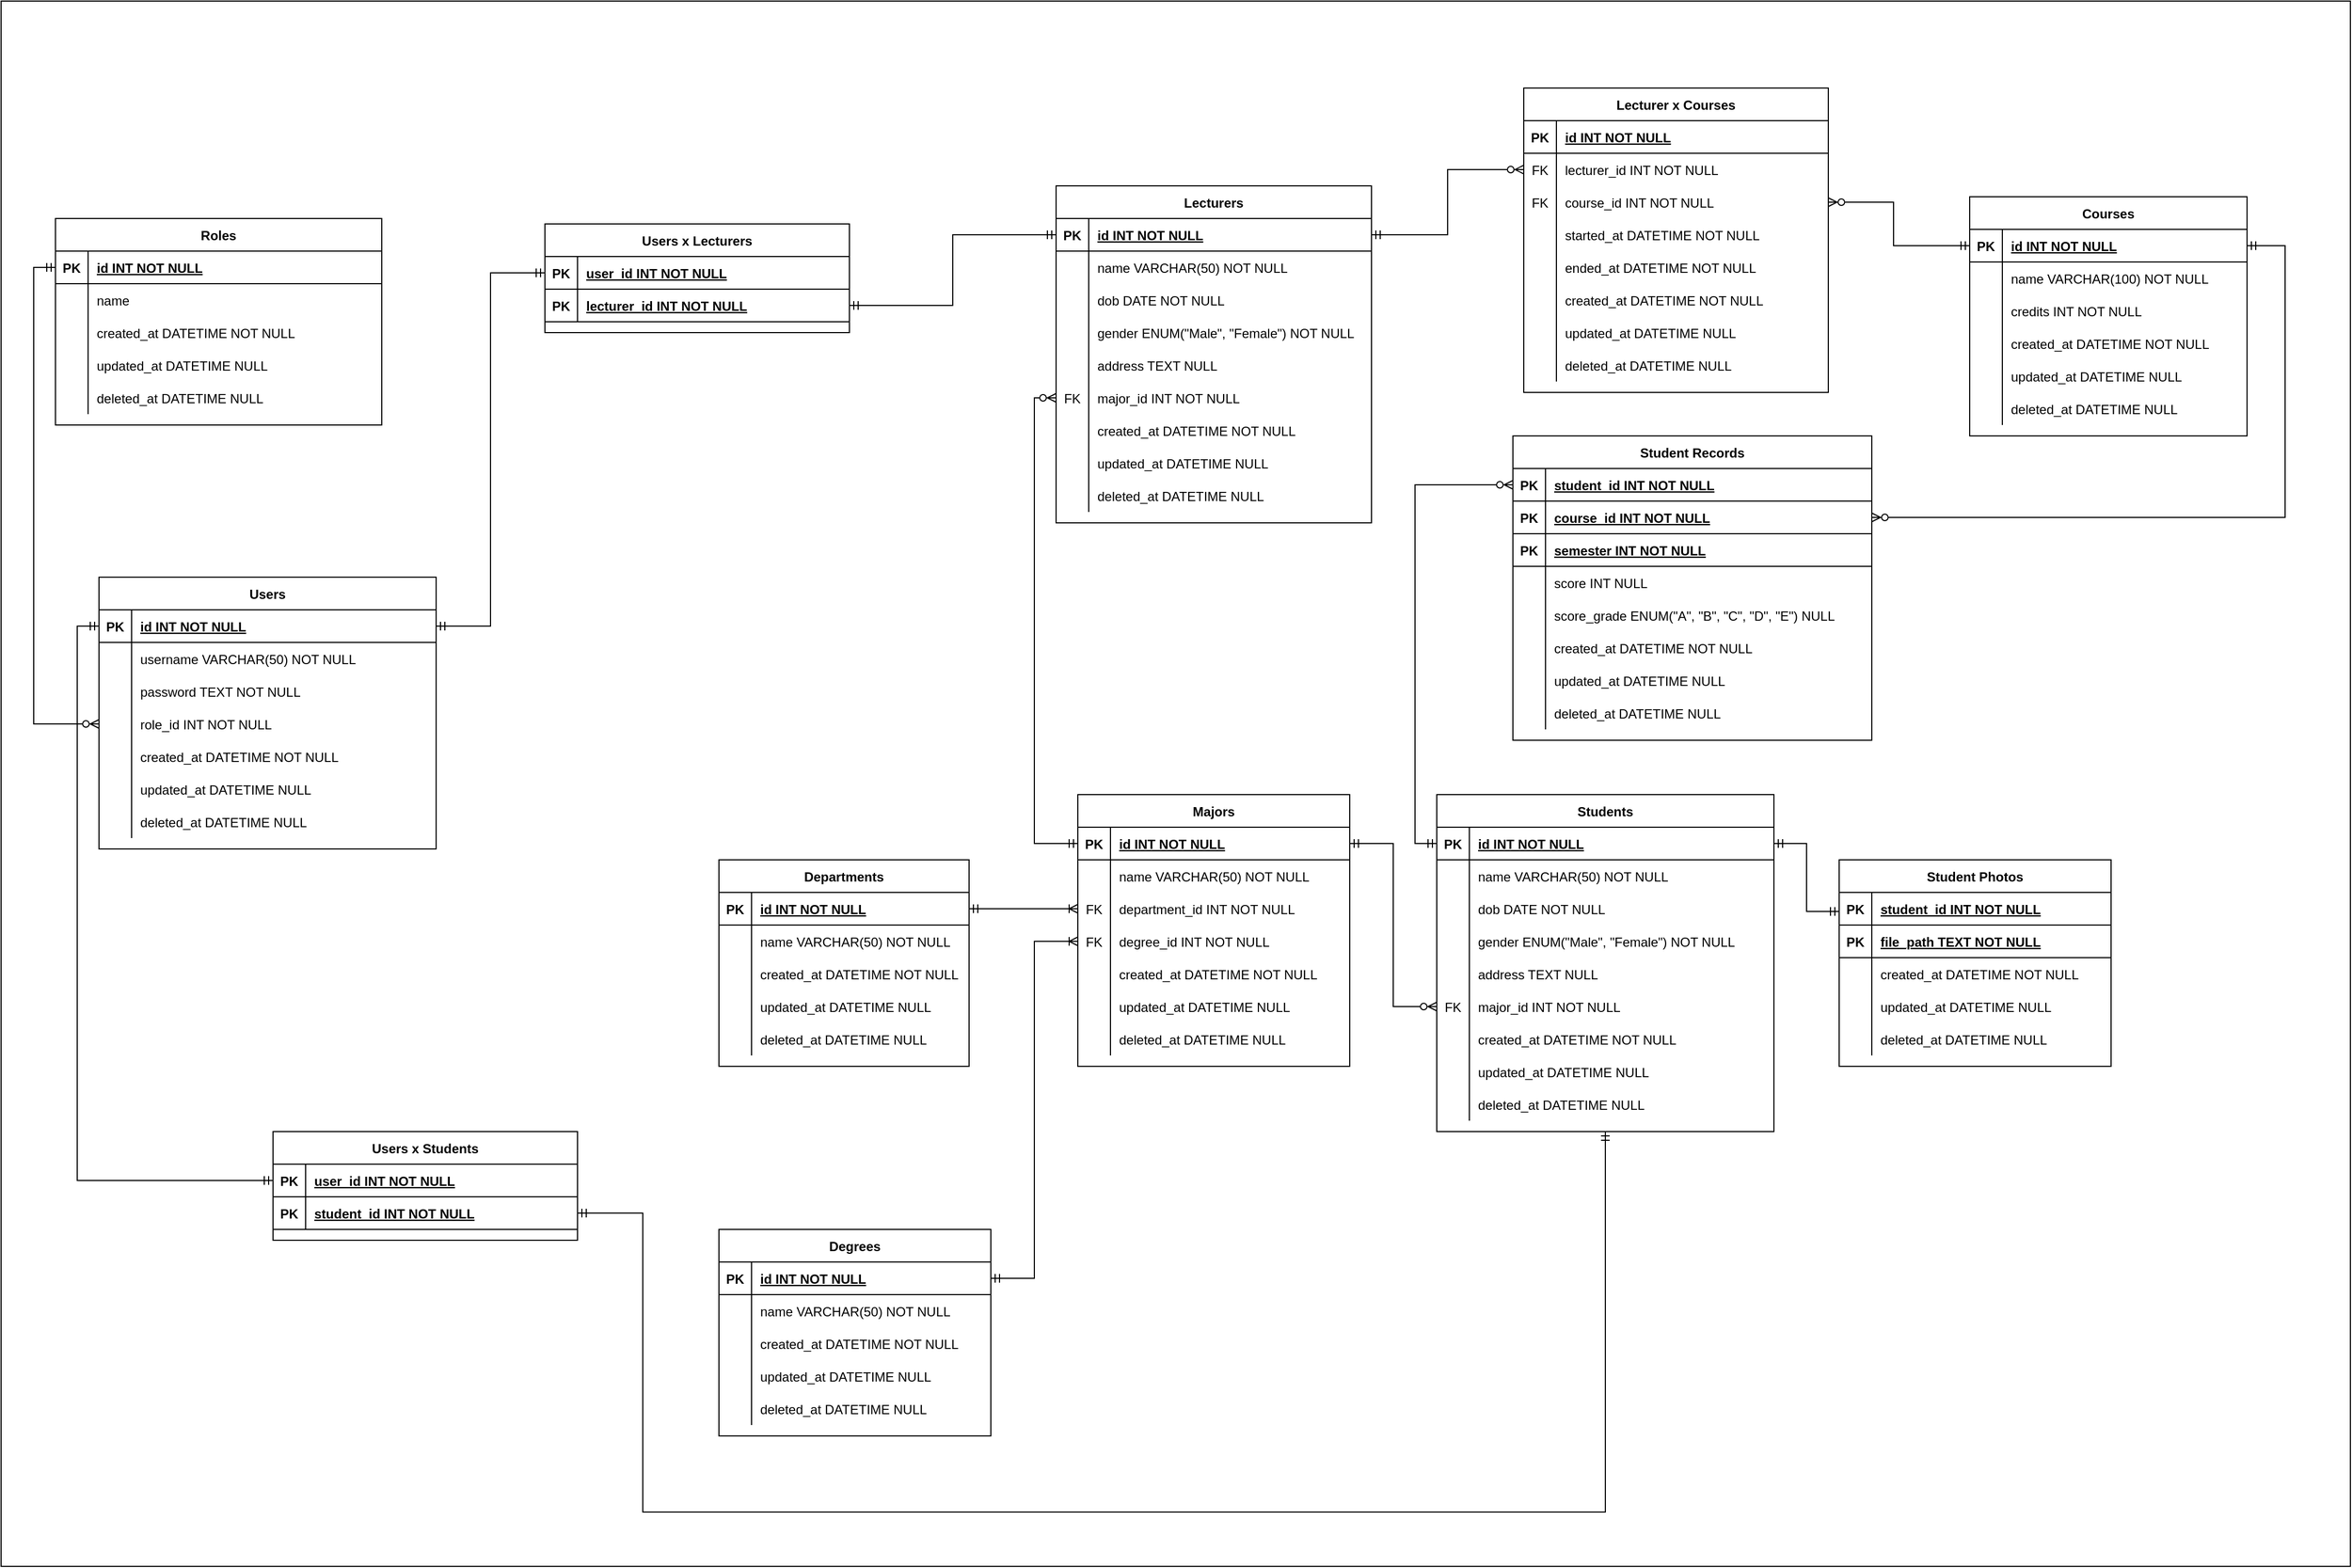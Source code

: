 <mxfile version="20.2.3" type="device"><diagram id="R2lEEEUBdFMjLlhIrx00" name="Page-1"><mxGraphModel dx="3268" dy="2686" grid="1" gridSize="10" guides="1" tooltips="1" connect="1" arrows="1" fold="1" page="1" pageScale="1" pageWidth="850" pageHeight="1100" math="0" shadow="0" extFonts="Permanent Marker^https://fonts.googleapis.com/css?family=Permanent+Marker"><root><mxCell id="0"/><mxCell id="1" parent="0"/><mxCell id="N0xKxvFlIMEXPFUe6YXT-75" value="" style="rounded=0;whiteSpace=wrap;html=1;" vertex="1" parent="1"><mxGeometry x="-640" y="-720" width="2160" height="1440" as="geometry"/></mxCell><mxCell id="IcSx6CKDPUSFpdZhUvte-9" value="Departments" style="shape=table;startSize=30;container=1;collapsible=1;childLayout=tableLayout;fixedRows=1;rowLines=0;fontStyle=1;align=center;resizeLast=1;" parent="1" vertex="1"><mxGeometry x="20" y="70" width="230" height="190" as="geometry"/></mxCell><mxCell id="IcSx6CKDPUSFpdZhUvte-10" value="" style="shape=tableRow;horizontal=0;startSize=0;swimlaneHead=0;swimlaneBody=0;fillColor=none;collapsible=0;dropTarget=0;points=[[0,0.5],[1,0.5]];portConstraint=eastwest;top=0;left=0;right=0;bottom=1;" parent="IcSx6CKDPUSFpdZhUvte-9" vertex="1"><mxGeometry y="30" width="230" height="30" as="geometry"/></mxCell><mxCell id="IcSx6CKDPUSFpdZhUvte-11" value="PK" style="shape=partialRectangle;connectable=0;fillColor=none;top=0;left=0;bottom=0;right=0;fontStyle=1;overflow=hidden;" parent="IcSx6CKDPUSFpdZhUvte-10" vertex="1"><mxGeometry width="30" height="30" as="geometry"><mxRectangle width="30" height="30" as="alternateBounds"/></mxGeometry></mxCell><mxCell id="IcSx6CKDPUSFpdZhUvte-12" value="id INT NOT NULL" style="shape=partialRectangle;connectable=0;fillColor=none;top=0;left=0;bottom=0;right=0;align=left;spacingLeft=6;fontStyle=5;overflow=hidden;" parent="IcSx6CKDPUSFpdZhUvte-10" vertex="1"><mxGeometry x="30" width="200" height="30" as="geometry"><mxRectangle width="200" height="30" as="alternateBounds"/></mxGeometry></mxCell><mxCell id="IcSx6CKDPUSFpdZhUvte-13" value="" style="shape=tableRow;horizontal=0;startSize=0;swimlaneHead=0;swimlaneBody=0;fillColor=none;collapsible=0;dropTarget=0;points=[[0,0.5],[1,0.5]];portConstraint=eastwest;top=0;left=0;right=0;bottom=0;" parent="IcSx6CKDPUSFpdZhUvte-9" vertex="1"><mxGeometry y="60" width="230" height="30" as="geometry"/></mxCell><mxCell id="IcSx6CKDPUSFpdZhUvte-14" value="" style="shape=partialRectangle;connectable=0;fillColor=none;top=0;left=0;bottom=0;right=0;editable=1;overflow=hidden;" parent="IcSx6CKDPUSFpdZhUvte-13" vertex="1"><mxGeometry width="30" height="30" as="geometry"><mxRectangle width="30" height="30" as="alternateBounds"/></mxGeometry></mxCell><mxCell id="IcSx6CKDPUSFpdZhUvte-15" value="name VARCHAR(50) NOT NULL" style="shape=partialRectangle;connectable=0;fillColor=none;top=0;left=0;bottom=0;right=0;align=left;spacingLeft=6;overflow=hidden;" parent="IcSx6CKDPUSFpdZhUvte-13" vertex="1"><mxGeometry x="30" width="200" height="30" as="geometry"><mxRectangle width="200" height="30" as="alternateBounds"/></mxGeometry></mxCell><mxCell id="IcSx6CKDPUSFpdZhUvte-16" value="" style="shape=tableRow;horizontal=0;startSize=0;swimlaneHead=0;swimlaneBody=0;fillColor=none;collapsible=0;dropTarget=0;points=[[0,0.5],[1,0.5]];portConstraint=eastwest;top=0;left=0;right=0;bottom=0;" parent="IcSx6CKDPUSFpdZhUvte-9" vertex="1"><mxGeometry y="90" width="230" height="30" as="geometry"/></mxCell><mxCell id="IcSx6CKDPUSFpdZhUvte-17" value="" style="shape=partialRectangle;connectable=0;fillColor=none;top=0;left=0;bottom=0;right=0;editable=1;overflow=hidden;" parent="IcSx6CKDPUSFpdZhUvte-16" vertex="1"><mxGeometry width="30" height="30" as="geometry"><mxRectangle width="30" height="30" as="alternateBounds"/></mxGeometry></mxCell><mxCell id="IcSx6CKDPUSFpdZhUvte-18" value="created_at DATETIME NOT NULL" style="shape=partialRectangle;connectable=0;fillColor=none;top=0;left=0;bottom=0;right=0;align=left;spacingLeft=6;overflow=hidden;" parent="IcSx6CKDPUSFpdZhUvte-16" vertex="1"><mxGeometry x="30" width="200" height="30" as="geometry"><mxRectangle width="200" height="30" as="alternateBounds"/></mxGeometry></mxCell><mxCell id="IcSx6CKDPUSFpdZhUvte-19" value="" style="shape=tableRow;horizontal=0;startSize=0;swimlaneHead=0;swimlaneBody=0;fillColor=none;collapsible=0;dropTarget=0;points=[[0,0.5],[1,0.5]];portConstraint=eastwest;top=0;left=0;right=0;bottom=0;" parent="IcSx6CKDPUSFpdZhUvte-9" vertex="1"><mxGeometry y="120" width="230" height="30" as="geometry"/></mxCell><mxCell id="IcSx6CKDPUSFpdZhUvte-20" value="" style="shape=partialRectangle;connectable=0;fillColor=none;top=0;left=0;bottom=0;right=0;editable=1;overflow=hidden;" parent="IcSx6CKDPUSFpdZhUvte-19" vertex="1"><mxGeometry width="30" height="30" as="geometry"><mxRectangle width="30" height="30" as="alternateBounds"/></mxGeometry></mxCell><mxCell id="IcSx6CKDPUSFpdZhUvte-21" value="updated_at DATETIME NULL" style="shape=partialRectangle;connectable=0;fillColor=none;top=0;left=0;bottom=0;right=0;align=left;spacingLeft=6;overflow=hidden;" parent="IcSx6CKDPUSFpdZhUvte-19" vertex="1"><mxGeometry x="30" width="200" height="30" as="geometry"><mxRectangle width="200" height="30" as="alternateBounds"/></mxGeometry></mxCell><mxCell id="IcSx6CKDPUSFpdZhUvte-22" value="" style="shape=tableRow;horizontal=0;startSize=0;swimlaneHead=0;swimlaneBody=0;fillColor=none;collapsible=0;dropTarget=0;points=[[0,0.5],[1,0.5]];portConstraint=eastwest;top=0;left=0;right=0;bottom=0;" parent="IcSx6CKDPUSFpdZhUvte-9" vertex="1"><mxGeometry y="150" width="230" height="30" as="geometry"/></mxCell><mxCell id="IcSx6CKDPUSFpdZhUvte-23" value="" style="shape=partialRectangle;connectable=0;fillColor=none;top=0;left=0;bottom=0;right=0;editable=1;overflow=hidden;" parent="IcSx6CKDPUSFpdZhUvte-22" vertex="1"><mxGeometry width="30" height="30" as="geometry"><mxRectangle width="30" height="30" as="alternateBounds"/></mxGeometry></mxCell><mxCell id="IcSx6CKDPUSFpdZhUvte-24" value="deleted_at DATETIME NULL" style="shape=partialRectangle;connectable=0;fillColor=none;top=0;left=0;bottom=0;right=0;align=left;spacingLeft=6;overflow=hidden;" parent="IcSx6CKDPUSFpdZhUvte-22" vertex="1"><mxGeometry x="30" width="200" height="30" as="geometry"><mxRectangle width="200" height="30" as="alternateBounds"/></mxGeometry></mxCell><mxCell id="IcSx6CKDPUSFpdZhUvte-25" value="Majors" style="shape=table;startSize=30;container=1;collapsible=1;childLayout=tableLayout;fixedRows=1;rowLines=0;fontStyle=1;align=center;resizeLast=1;" parent="1" vertex="1"><mxGeometry x="350" y="10" width="250" height="250" as="geometry"/></mxCell><mxCell id="IcSx6CKDPUSFpdZhUvte-26" value="" style="shape=tableRow;horizontal=0;startSize=0;swimlaneHead=0;swimlaneBody=0;fillColor=none;collapsible=0;dropTarget=0;points=[[0,0.5],[1,0.5]];portConstraint=eastwest;top=0;left=0;right=0;bottom=1;" parent="IcSx6CKDPUSFpdZhUvte-25" vertex="1"><mxGeometry y="30" width="250" height="30" as="geometry"/></mxCell><mxCell id="IcSx6CKDPUSFpdZhUvte-27" value="PK" style="shape=partialRectangle;connectable=0;fillColor=none;top=0;left=0;bottom=0;right=0;fontStyle=1;overflow=hidden;" parent="IcSx6CKDPUSFpdZhUvte-26" vertex="1"><mxGeometry width="30" height="30" as="geometry"><mxRectangle width="30" height="30" as="alternateBounds"/></mxGeometry></mxCell><mxCell id="IcSx6CKDPUSFpdZhUvte-28" value="id INT NOT NULL" style="shape=partialRectangle;connectable=0;fillColor=none;top=0;left=0;bottom=0;right=0;align=left;spacingLeft=6;fontStyle=5;overflow=hidden;" parent="IcSx6CKDPUSFpdZhUvte-26" vertex="1"><mxGeometry x="30" width="220" height="30" as="geometry"><mxRectangle width="220" height="30" as="alternateBounds"/></mxGeometry></mxCell><mxCell id="IcSx6CKDPUSFpdZhUvte-29" value="" style="shape=tableRow;horizontal=0;startSize=0;swimlaneHead=0;swimlaneBody=0;fillColor=none;collapsible=0;dropTarget=0;points=[[0,0.5],[1,0.5]];portConstraint=eastwest;top=0;left=0;right=0;bottom=0;" parent="IcSx6CKDPUSFpdZhUvte-25" vertex="1"><mxGeometry y="60" width="250" height="30" as="geometry"/></mxCell><mxCell id="IcSx6CKDPUSFpdZhUvte-30" value="" style="shape=partialRectangle;connectable=0;fillColor=none;top=0;left=0;bottom=0;right=0;editable=1;overflow=hidden;" parent="IcSx6CKDPUSFpdZhUvte-29" vertex="1"><mxGeometry width="30" height="30" as="geometry"><mxRectangle width="30" height="30" as="alternateBounds"/></mxGeometry></mxCell><mxCell id="IcSx6CKDPUSFpdZhUvte-31" value="name VARCHAR(50) NOT NULL" style="shape=partialRectangle;connectable=0;fillColor=none;top=0;left=0;bottom=0;right=0;align=left;spacingLeft=6;overflow=hidden;" parent="IcSx6CKDPUSFpdZhUvte-29" vertex="1"><mxGeometry x="30" width="220" height="30" as="geometry"><mxRectangle width="220" height="30" as="alternateBounds"/></mxGeometry></mxCell><mxCell id="IcSx6CKDPUSFpdZhUvte-32" value="" style="shape=tableRow;horizontal=0;startSize=0;swimlaneHead=0;swimlaneBody=0;fillColor=none;collapsible=0;dropTarget=0;points=[[0,0.5],[1,0.5]];portConstraint=eastwest;top=0;left=0;right=0;bottom=0;" parent="IcSx6CKDPUSFpdZhUvte-25" vertex="1"><mxGeometry y="90" width="250" height="30" as="geometry"/></mxCell><mxCell id="IcSx6CKDPUSFpdZhUvte-33" value="FK" style="shape=partialRectangle;connectable=0;fillColor=none;top=0;left=0;bottom=0;right=0;editable=1;overflow=hidden;" parent="IcSx6CKDPUSFpdZhUvte-32" vertex="1"><mxGeometry width="30" height="30" as="geometry"><mxRectangle width="30" height="30" as="alternateBounds"/></mxGeometry></mxCell><mxCell id="IcSx6CKDPUSFpdZhUvte-34" value="department_id INT NOT NULL" style="shape=partialRectangle;connectable=0;fillColor=none;top=0;left=0;bottom=0;right=0;align=left;spacingLeft=6;overflow=hidden;" parent="IcSx6CKDPUSFpdZhUvte-32" vertex="1"><mxGeometry x="30" width="220" height="30" as="geometry"><mxRectangle width="220" height="30" as="alternateBounds"/></mxGeometry></mxCell><mxCell id="IcSx6CKDPUSFpdZhUvte-111" value="" style="shape=tableRow;horizontal=0;startSize=0;swimlaneHead=0;swimlaneBody=0;fillColor=none;collapsible=0;dropTarget=0;points=[[0,0.5],[1,0.5]];portConstraint=eastwest;top=0;left=0;right=0;bottom=0;" parent="IcSx6CKDPUSFpdZhUvte-25" vertex="1"><mxGeometry y="120" width="250" height="30" as="geometry"/></mxCell><mxCell id="IcSx6CKDPUSFpdZhUvte-112" value="FK" style="shape=partialRectangle;connectable=0;fillColor=none;top=0;left=0;bottom=0;right=0;editable=1;overflow=hidden;" parent="IcSx6CKDPUSFpdZhUvte-111" vertex="1"><mxGeometry width="30" height="30" as="geometry"><mxRectangle width="30" height="30" as="alternateBounds"/></mxGeometry></mxCell><mxCell id="IcSx6CKDPUSFpdZhUvte-113" value="degree_id INT NOT NULL" style="shape=partialRectangle;connectable=0;fillColor=none;top=0;left=0;bottom=0;right=0;align=left;spacingLeft=6;overflow=hidden;" parent="IcSx6CKDPUSFpdZhUvte-111" vertex="1"><mxGeometry x="30" width="220" height="30" as="geometry"><mxRectangle width="220" height="30" as="alternateBounds"/></mxGeometry></mxCell><mxCell id="IcSx6CKDPUSFpdZhUvte-35" value="" style="shape=tableRow;horizontal=0;startSize=0;swimlaneHead=0;swimlaneBody=0;fillColor=none;collapsible=0;dropTarget=0;points=[[0,0.5],[1,0.5]];portConstraint=eastwest;top=0;left=0;right=0;bottom=0;" parent="IcSx6CKDPUSFpdZhUvte-25" vertex="1"><mxGeometry y="150" width="250" height="30" as="geometry"/></mxCell><mxCell id="IcSx6CKDPUSFpdZhUvte-36" value="" style="shape=partialRectangle;connectable=0;fillColor=none;top=0;left=0;bottom=0;right=0;editable=1;overflow=hidden;" parent="IcSx6CKDPUSFpdZhUvte-35" vertex="1"><mxGeometry width="30" height="30" as="geometry"><mxRectangle width="30" height="30" as="alternateBounds"/></mxGeometry></mxCell><mxCell id="IcSx6CKDPUSFpdZhUvte-37" value="created_at DATETIME NOT NULL" style="shape=partialRectangle;connectable=0;fillColor=none;top=0;left=0;bottom=0;right=0;align=left;spacingLeft=6;overflow=hidden;" parent="IcSx6CKDPUSFpdZhUvte-35" vertex="1"><mxGeometry x="30" width="220" height="30" as="geometry"><mxRectangle width="220" height="30" as="alternateBounds"/></mxGeometry></mxCell><mxCell id="IcSx6CKDPUSFpdZhUvte-41" value="" style="shape=tableRow;horizontal=0;startSize=0;swimlaneHead=0;swimlaneBody=0;fillColor=none;collapsible=0;dropTarget=0;points=[[0,0.5],[1,0.5]];portConstraint=eastwest;top=0;left=0;right=0;bottom=0;" parent="IcSx6CKDPUSFpdZhUvte-25" vertex="1"><mxGeometry y="180" width="250" height="30" as="geometry"/></mxCell><mxCell id="IcSx6CKDPUSFpdZhUvte-42" value="" style="shape=partialRectangle;connectable=0;fillColor=none;top=0;left=0;bottom=0;right=0;editable=1;overflow=hidden;" parent="IcSx6CKDPUSFpdZhUvte-41" vertex="1"><mxGeometry width="30" height="30" as="geometry"><mxRectangle width="30" height="30" as="alternateBounds"/></mxGeometry></mxCell><mxCell id="IcSx6CKDPUSFpdZhUvte-43" value="updated_at DATETIME NULL" style="shape=partialRectangle;connectable=0;fillColor=none;top=0;left=0;bottom=0;right=0;align=left;spacingLeft=6;overflow=hidden;" parent="IcSx6CKDPUSFpdZhUvte-41" vertex="1"><mxGeometry x="30" width="220" height="30" as="geometry"><mxRectangle width="220" height="30" as="alternateBounds"/></mxGeometry></mxCell><mxCell id="IcSx6CKDPUSFpdZhUvte-44" value="" style="shape=tableRow;horizontal=0;startSize=0;swimlaneHead=0;swimlaneBody=0;fillColor=none;collapsible=0;dropTarget=0;points=[[0,0.5],[1,0.5]];portConstraint=eastwest;top=0;left=0;right=0;bottom=0;" parent="IcSx6CKDPUSFpdZhUvte-25" vertex="1"><mxGeometry y="210" width="250" height="30" as="geometry"/></mxCell><mxCell id="IcSx6CKDPUSFpdZhUvte-45" value="" style="shape=partialRectangle;connectable=0;fillColor=none;top=0;left=0;bottom=0;right=0;editable=1;overflow=hidden;" parent="IcSx6CKDPUSFpdZhUvte-44" vertex="1"><mxGeometry width="30" height="30" as="geometry"><mxRectangle width="30" height="30" as="alternateBounds"/></mxGeometry></mxCell><mxCell id="IcSx6CKDPUSFpdZhUvte-46" value="deleted_at DATETIME NULL" style="shape=partialRectangle;connectable=0;fillColor=none;top=0;left=0;bottom=0;right=0;align=left;spacingLeft=6;overflow=hidden;" parent="IcSx6CKDPUSFpdZhUvte-44" vertex="1"><mxGeometry x="30" width="220" height="30" as="geometry"><mxRectangle width="220" height="30" as="alternateBounds"/></mxGeometry></mxCell><mxCell id="IcSx6CKDPUSFpdZhUvte-47" style="edgeStyle=orthogonalEdgeStyle;rounded=0;orthogonalLoop=1;jettySize=auto;html=1;exitX=0;exitY=0.5;exitDx=0;exitDy=0;entryX=1;entryY=0.5;entryDx=0;entryDy=0;endArrow=ERmandOne;endFill=0;startArrow=ERoneToMany;startFill=0;" parent="1" source="IcSx6CKDPUSFpdZhUvte-32" target="IcSx6CKDPUSFpdZhUvte-10" edge="1"><mxGeometry relative="1" as="geometry"/></mxCell><mxCell id="IcSx6CKDPUSFpdZhUvte-48" value="Students" style="shape=table;startSize=30;container=1;collapsible=1;childLayout=tableLayout;fixedRows=1;rowLines=0;fontStyle=1;align=center;resizeLast=1;" parent="1" vertex="1"><mxGeometry x="680" y="10" width="310" height="310" as="geometry"/></mxCell><mxCell id="IcSx6CKDPUSFpdZhUvte-49" value="" style="shape=tableRow;horizontal=0;startSize=0;swimlaneHead=0;swimlaneBody=0;fillColor=none;collapsible=0;dropTarget=0;points=[[0,0.5],[1,0.5]];portConstraint=eastwest;top=0;left=0;right=0;bottom=1;" parent="IcSx6CKDPUSFpdZhUvte-48" vertex="1"><mxGeometry y="30" width="310" height="30" as="geometry"/></mxCell><mxCell id="IcSx6CKDPUSFpdZhUvte-50" value="PK" style="shape=partialRectangle;connectable=0;fillColor=none;top=0;left=0;bottom=0;right=0;fontStyle=1;overflow=hidden;" parent="IcSx6CKDPUSFpdZhUvte-49" vertex="1"><mxGeometry width="30" height="30" as="geometry"><mxRectangle width="30" height="30" as="alternateBounds"/></mxGeometry></mxCell><mxCell id="IcSx6CKDPUSFpdZhUvte-51" value="id INT NOT NULL" style="shape=partialRectangle;connectable=0;fillColor=none;top=0;left=0;bottom=0;right=0;align=left;spacingLeft=6;fontStyle=5;overflow=hidden;" parent="IcSx6CKDPUSFpdZhUvte-49" vertex="1"><mxGeometry x="30" width="280" height="30" as="geometry"><mxRectangle width="280" height="30" as="alternateBounds"/></mxGeometry></mxCell><mxCell id="IcSx6CKDPUSFpdZhUvte-52" value="" style="shape=tableRow;horizontal=0;startSize=0;swimlaneHead=0;swimlaneBody=0;fillColor=none;collapsible=0;dropTarget=0;points=[[0,0.5],[1,0.5]];portConstraint=eastwest;top=0;left=0;right=0;bottom=0;" parent="IcSx6CKDPUSFpdZhUvte-48" vertex="1"><mxGeometry y="60" width="310" height="30" as="geometry"/></mxCell><mxCell id="IcSx6CKDPUSFpdZhUvte-53" value="" style="shape=partialRectangle;connectable=0;fillColor=none;top=0;left=0;bottom=0;right=0;editable=1;overflow=hidden;" parent="IcSx6CKDPUSFpdZhUvte-52" vertex="1"><mxGeometry width="30" height="30" as="geometry"><mxRectangle width="30" height="30" as="alternateBounds"/></mxGeometry></mxCell><mxCell id="IcSx6CKDPUSFpdZhUvte-54" value="name VARCHAR(50) NOT NULL" style="shape=partialRectangle;connectable=0;fillColor=none;top=0;left=0;bottom=0;right=0;align=left;spacingLeft=6;overflow=hidden;" parent="IcSx6CKDPUSFpdZhUvte-52" vertex="1"><mxGeometry x="30" width="280" height="30" as="geometry"><mxRectangle width="280" height="30" as="alternateBounds"/></mxGeometry></mxCell><mxCell id="IcSx6CKDPUSFpdZhUvte-55" value="" style="shape=tableRow;horizontal=0;startSize=0;swimlaneHead=0;swimlaneBody=0;fillColor=none;collapsible=0;dropTarget=0;points=[[0,0.5],[1,0.5]];portConstraint=eastwest;top=0;left=0;right=0;bottom=0;" parent="IcSx6CKDPUSFpdZhUvte-48" vertex="1"><mxGeometry y="90" width="310" height="30" as="geometry"/></mxCell><mxCell id="IcSx6CKDPUSFpdZhUvte-56" value="" style="shape=partialRectangle;connectable=0;fillColor=none;top=0;left=0;bottom=0;right=0;editable=1;overflow=hidden;" parent="IcSx6CKDPUSFpdZhUvte-55" vertex="1"><mxGeometry width="30" height="30" as="geometry"><mxRectangle width="30" height="30" as="alternateBounds"/></mxGeometry></mxCell><mxCell id="IcSx6CKDPUSFpdZhUvte-57" value="dob DATE NOT NULL" style="shape=partialRectangle;connectable=0;fillColor=none;top=0;left=0;bottom=0;right=0;align=left;spacingLeft=6;overflow=hidden;" parent="IcSx6CKDPUSFpdZhUvte-55" vertex="1"><mxGeometry x="30" width="280" height="30" as="geometry"><mxRectangle width="280" height="30" as="alternateBounds"/></mxGeometry></mxCell><mxCell id="IcSx6CKDPUSFpdZhUvte-58" value="" style="shape=tableRow;horizontal=0;startSize=0;swimlaneHead=0;swimlaneBody=0;fillColor=none;collapsible=0;dropTarget=0;points=[[0,0.5],[1,0.5]];portConstraint=eastwest;top=0;left=0;right=0;bottom=0;" parent="IcSx6CKDPUSFpdZhUvte-48" vertex="1"><mxGeometry y="120" width="310" height="30" as="geometry"/></mxCell><mxCell id="IcSx6CKDPUSFpdZhUvte-59" value="" style="shape=partialRectangle;connectable=0;fillColor=none;top=0;left=0;bottom=0;right=0;editable=1;overflow=hidden;" parent="IcSx6CKDPUSFpdZhUvte-58" vertex="1"><mxGeometry width="30" height="30" as="geometry"><mxRectangle width="30" height="30" as="alternateBounds"/></mxGeometry></mxCell><mxCell id="IcSx6CKDPUSFpdZhUvte-60" value="gender ENUM(&quot;Male&quot;, &quot;Female&quot;) NOT NULL" style="shape=partialRectangle;connectable=0;fillColor=none;top=0;left=0;bottom=0;right=0;align=left;spacingLeft=6;overflow=hidden;" parent="IcSx6CKDPUSFpdZhUvte-58" vertex="1"><mxGeometry x="30" width="280" height="30" as="geometry"><mxRectangle width="280" height="30" as="alternateBounds"/></mxGeometry></mxCell><mxCell id="IcSx6CKDPUSFpdZhUvte-61" value="" style="shape=tableRow;horizontal=0;startSize=0;swimlaneHead=0;swimlaneBody=0;fillColor=none;collapsible=0;dropTarget=0;points=[[0,0.5],[1,0.5]];portConstraint=eastwest;top=0;left=0;right=0;bottom=0;" parent="IcSx6CKDPUSFpdZhUvte-48" vertex="1"><mxGeometry y="150" width="310" height="30" as="geometry"/></mxCell><mxCell id="IcSx6CKDPUSFpdZhUvte-62" value="" style="shape=partialRectangle;connectable=0;fillColor=none;top=0;left=0;bottom=0;right=0;editable=1;overflow=hidden;" parent="IcSx6CKDPUSFpdZhUvte-61" vertex="1"><mxGeometry width="30" height="30" as="geometry"><mxRectangle width="30" height="30" as="alternateBounds"/></mxGeometry></mxCell><mxCell id="IcSx6CKDPUSFpdZhUvte-63" value="address TEXT NULL" style="shape=partialRectangle;connectable=0;fillColor=none;top=0;left=0;bottom=0;right=0;align=left;spacingLeft=6;overflow=hidden;" parent="IcSx6CKDPUSFpdZhUvte-61" vertex="1"><mxGeometry x="30" width="280" height="30" as="geometry"><mxRectangle width="280" height="30" as="alternateBounds"/></mxGeometry></mxCell><mxCell id="IcSx6CKDPUSFpdZhUvte-73" value="" style="shape=tableRow;horizontal=0;startSize=0;swimlaneHead=0;swimlaneBody=0;fillColor=none;collapsible=0;dropTarget=0;points=[[0,0.5],[1,0.5]];portConstraint=eastwest;top=0;left=0;right=0;bottom=0;" parent="IcSx6CKDPUSFpdZhUvte-48" vertex="1"><mxGeometry y="180" width="310" height="30" as="geometry"/></mxCell><mxCell id="IcSx6CKDPUSFpdZhUvte-74" value="FK" style="shape=partialRectangle;connectable=0;fillColor=none;top=0;left=0;bottom=0;right=0;editable=1;overflow=hidden;" parent="IcSx6CKDPUSFpdZhUvte-73" vertex="1"><mxGeometry width="30" height="30" as="geometry"><mxRectangle width="30" height="30" as="alternateBounds"/></mxGeometry></mxCell><mxCell id="IcSx6CKDPUSFpdZhUvte-75" value="major_id INT NOT NULL" style="shape=partialRectangle;connectable=0;fillColor=none;top=0;left=0;bottom=0;right=0;align=left;spacingLeft=6;overflow=hidden;" parent="IcSx6CKDPUSFpdZhUvte-73" vertex="1"><mxGeometry x="30" width="280" height="30" as="geometry"><mxRectangle width="280" height="30" as="alternateBounds"/></mxGeometry></mxCell><mxCell id="IcSx6CKDPUSFpdZhUvte-64" value="" style="shape=tableRow;horizontal=0;startSize=0;swimlaneHead=0;swimlaneBody=0;fillColor=none;collapsible=0;dropTarget=0;points=[[0,0.5],[1,0.5]];portConstraint=eastwest;top=0;left=0;right=0;bottom=0;" parent="IcSx6CKDPUSFpdZhUvte-48" vertex="1"><mxGeometry y="210" width="310" height="30" as="geometry"/></mxCell><mxCell id="IcSx6CKDPUSFpdZhUvte-65" value="" style="shape=partialRectangle;connectable=0;fillColor=none;top=0;left=0;bottom=0;right=0;editable=1;overflow=hidden;" parent="IcSx6CKDPUSFpdZhUvte-64" vertex="1"><mxGeometry width="30" height="30" as="geometry"><mxRectangle width="30" height="30" as="alternateBounds"/></mxGeometry></mxCell><mxCell id="IcSx6CKDPUSFpdZhUvte-66" value="created_at DATETIME NOT NULL" style="shape=partialRectangle;connectable=0;fillColor=none;top=0;left=0;bottom=0;right=0;align=left;spacingLeft=6;overflow=hidden;" parent="IcSx6CKDPUSFpdZhUvte-64" vertex="1"><mxGeometry x="30" width="280" height="30" as="geometry"><mxRectangle width="280" height="30" as="alternateBounds"/></mxGeometry></mxCell><mxCell id="IcSx6CKDPUSFpdZhUvte-67" value="" style="shape=tableRow;horizontal=0;startSize=0;swimlaneHead=0;swimlaneBody=0;fillColor=none;collapsible=0;dropTarget=0;points=[[0,0.5],[1,0.5]];portConstraint=eastwest;top=0;left=0;right=0;bottom=0;" parent="IcSx6CKDPUSFpdZhUvte-48" vertex="1"><mxGeometry y="240" width="310" height="30" as="geometry"/></mxCell><mxCell id="IcSx6CKDPUSFpdZhUvte-68" value="" style="shape=partialRectangle;connectable=0;fillColor=none;top=0;left=0;bottom=0;right=0;editable=1;overflow=hidden;" parent="IcSx6CKDPUSFpdZhUvte-67" vertex="1"><mxGeometry width="30" height="30" as="geometry"><mxRectangle width="30" height="30" as="alternateBounds"/></mxGeometry></mxCell><mxCell id="IcSx6CKDPUSFpdZhUvte-69" value="updated_at DATETIME NULL" style="shape=partialRectangle;connectable=0;fillColor=none;top=0;left=0;bottom=0;right=0;align=left;spacingLeft=6;overflow=hidden;" parent="IcSx6CKDPUSFpdZhUvte-67" vertex="1"><mxGeometry x="30" width="280" height="30" as="geometry"><mxRectangle width="280" height="30" as="alternateBounds"/></mxGeometry></mxCell><mxCell id="IcSx6CKDPUSFpdZhUvte-70" value="" style="shape=tableRow;horizontal=0;startSize=0;swimlaneHead=0;swimlaneBody=0;fillColor=none;collapsible=0;dropTarget=0;points=[[0,0.5],[1,0.5]];portConstraint=eastwest;top=0;left=0;right=0;bottom=0;" parent="IcSx6CKDPUSFpdZhUvte-48" vertex="1"><mxGeometry y="270" width="310" height="30" as="geometry"/></mxCell><mxCell id="IcSx6CKDPUSFpdZhUvte-71" value="" style="shape=partialRectangle;connectable=0;fillColor=none;top=0;left=0;bottom=0;right=0;editable=1;overflow=hidden;" parent="IcSx6CKDPUSFpdZhUvte-70" vertex="1"><mxGeometry width="30" height="30" as="geometry"><mxRectangle width="30" height="30" as="alternateBounds"/></mxGeometry></mxCell><mxCell id="IcSx6CKDPUSFpdZhUvte-72" value="deleted_at DATETIME NULL" style="shape=partialRectangle;connectable=0;fillColor=none;top=0;left=0;bottom=0;right=0;align=left;spacingLeft=6;overflow=hidden;" parent="IcSx6CKDPUSFpdZhUvte-70" vertex="1"><mxGeometry x="30" width="280" height="30" as="geometry"><mxRectangle width="280" height="30" as="alternateBounds"/></mxGeometry></mxCell><mxCell id="IcSx6CKDPUSFpdZhUvte-95" value="Degrees" style="shape=table;startSize=30;container=1;collapsible=1;childLayout=tableLayout;fixedRows=1;rowLines=0;fontStyle=1;align=center;resizeLast=1;" parent="1" vertex="1"><mxGeometry x="20" y="410" width="250" height="190" as="geometry"/></mxCell><mxCell id="IcSx6CKDPUSFpdZhUvte-96" value="" style="shape=tableRow;horizontal=0;startSize=0;swimlaneHead=0;swimlaneBody=0;fillColor=none;collapsible=0;dropTarget=0;points=[[0,0.5],[1,0.5]];portConstraint=eastwest;top=0;left=0;right=0;bottom=1;" parent="IcSx6CKDPUSFpdZhUvte-95" vertex="1"><mxGeometry y="30" width="250" height="30" as="geometry"/></mxCell><mxCell id="IcSx6CKDPUSFpdZhUvte-97" value="PK" style="shape=partialRectangle;connectable=0;fillColor=none;top=0;left=0;bottom=0;right=0;fontStyle=1;overflow=hidden;" parent="IcSx6CKDPUSFpdZhUvte-96" vertex="1"><mxGeometry width="30" height="30" as="geometry"><mxRectangle width="30" height="30" as="alternateBounds"/></mxGeometry></mxCell><mxCell id="IcSx6CKDPUSFpdZhUvte-98" value="id INT NOT NULL" style="shape=partialRectangle;connectable=0;fillColor=none;top=0;left=0;bottom=0;right=0;align=left;spacingLeft=6;fontStyle=5;overflow=hidden;" parent="IcSx6CKDPUSFpdZhUvte-96" vertex="1"><mxGeometry x="30" width="220" height="30" as="geometry"><mxRectangle width="220" height="30" as="alternateBounds"/></mxGeometry></mxCell><mxCell id="IcSx6CKDPUSFpdZhUvte-99" value="" style="shape=tableRow;horizontal=0;startSize=0;swimlaneHead=0;swimlaneBody=0;fillColor=none;collapsible=0;dropTarget=0;points=[[0,0.5],[1,0.5]];portConstraint=eastwest;top=0;left=0;right=0;bottom=0;" parent="IcSx6CKDPUSFpdZhUvte-95" vertex="1"><mxGeometry y="60" width="250" height="30" as="geometry"/></mxCell><mxCell id="IcSx6CKDPUSFpdZhUvte-100" value="" style="shape=partialRectangle;connectable=0;fillColor=none;top=0;left=0;bottom=0;right=0;editable=1;overflow=hidden;" parent="IcSx6CKDPUSFpdZhUvte-99" vertex="1"><mxGeometry width="30" height="30" as="geometry"><mxRectangle width="30" height="30" as="alternateBounds"/></mxGeometry></mxCell><mxCell id="IcSx6CKDPUSFpdZhUvte-101" value="name VARCHAR(50) NOT NULL" style="shape=partialRectangle;connectable=0;fillColor=none;top=0;left=0;bottom=0;right=0;align=left;spacingLeft=6;overflow=hidden;" parent="IcSx6CKDPUSFpdZhUvte-99" vertex="1"><mxGeometry x="30" width="220" height="30" as="geometry"><mxRectangle width="220" height="30" as="alternateBounds"/></mxGeometry></mxCell><mxCell id="IcSx6CKDPUSFpdZhUvte-102" value="" style="shape=tableRow;horizontal=0;startSize=0;swimlaneHead=0;swimlaneBody=0;fillColor=none;collapsible=0;dropTarget=0;points=[[0,0.5],[1,0.5]];portConstraint=eastwest;top=0;left=0;right=0;bottom=0;" parent="IcSx6CKDPUSFpdZhUvte-95" vertex="1"><mxGeometry y="90" width="250" height="30" as="geometry"/></mxCell><mxCell id="IcSx6CKDPUSFpdZhUvte-103" value="" style="shape=partialRectangle;connectable=0;fillColor=none;top=0;left=0;bottom=0;right=0;editable=1;overflow=hidden;" parent="IcSx6CKDPUSFpdZhUvte-102" vertex="1"><mxGeometry width="30" height="30" as="geometry"><mxRectangle width="30" height="30" as="alternateBounds"/></mxGeometry></mxCell><mxCell id="IcSx6CKDPUSFpdZhUvte-104" value="created_at DATETIME NOT NULL" style="shape=partialRectangle;connectable=0;fillColor=none;top=0;left=0;bottom=0;right=0;align=left;spacingLeft=6;overflow=hidden;" parent="IcSx6CKDPUSFpdZhUvte-102" vertex="1"><mxGeometry x="30" width="220" height="30" as="geometry"><mxRectangle width="220" height="30" as="alternateBounds"/></mxGeometry></mxCell><mxCell id="IcSx6CKDPUSFpdZhUvte-105" value="" style="shape=tableRow;horizontal=0;startSize=0;swimlaneHead=0;swimlaneBody=0;fillColor=none;collapsible=0;dropTarget=0;points=[[0,0.5],[1,0.5]];portConstraint=eastwest;top=0;left=0;right=0;bottom=0;" parent="IcSx6CKDPUSFpdZhUvte-95" vertex="1"><mxGeometry y="120" width="250" height="30" as="geometry"/></mxCell><mxCell id="IcSx6CKDPUSFpdZhUvte-106" value="" style="shape=partialRectangle;connectable=0;fillColor=none;top=0;left=0;bottom=0;right=0;editable=1;overflow=hidden;" parent="IcSx6CKDPUSFpdZhUvte-105" vertex="1"><mxGeometry width="30" height="30" as="geometry"><mxRectangle width="30" height="30" as="alternateBounds"/></mxGeometry></mxCell><mxCell id="IcSx6CKDPUSFpdZhUvte-107" value="updated_at DATETIME NULL" style="shape=partialRectangle;connectable=0;fillColor=none;top=0;left=0;bottom=0;right=0;align=left;spacingLeft=6;overflow=hidden;" parent="IcSx6CKDPUSFpdZhUvte-105" vertex="1"><mxGeometry x="30" width="220" height="30" as="geometry"><mxRectangle width="220" height="30" as="alternateBounds"/></mxGeometry></mxCell><mxCell id="IcSx6CKDPUSFpdZhUvte-108" value="" style="shape=tableRow;horizontal=0;startSize=0;swimlaneHead=0;swimlaneBody=0;fillColor=none;collapsible=0;dropTarget=0;points=[[0,0.5],[1,0.5]];portConstraint=eastwest;top=0;left=0;right=0;bottom=0;" parent="IcSx6CKDPUSFpdZhUvte-95" vertex="1"><mxGeometry y="150" width="250" height="30" as="geometry"/></mxCell><mxCell id="IcSx6CKDPUSFpdZhUvte-109" value="" style="shape=partialRectangle;connectable=0;fillColor=none;top=0;left=0;bottom=0;right=0;editable=1;overflow=hidden;" parent="IcSx6CKDPUSFpdZhUvte-108" vertex="1"><mxGeometry width="30" height="30" as="geometry"><mxRectangle width="30" height="30" as="alternateBounds"/></mxGeometry></mxCell><mxCell id="IcSx6CKDPUSFpdZhUvte-110" value="deleted_at DATETIME NULL" style="shape=partialRectangle;connectable=0;fillColor=none;top=0;left=0;bottom=0;right=0;align=left;spacingLeft=6;overflow=hidden;" parent="IcSx6CKDPUSFpdZhUvte-108" vertex="1"><mxGeometry x="30" width="220" height="30" as="geometry"><mxRectangle width="220" height="30" as="alternateBounds"/></mxGeometry></mxCell><mxCell id="IcSx6CKDPUSFpdZhUvte-115" style="edgeStyle=orthogonalEdgeStyle;rounded=0;orthogonalLoop=1;jettySize=auto;html=1;exitX=0;exitY=0.5;exitDx=0;exitDy=0;entryX=1;entryY=0.5;entryDx=0;entryDy=0;startArrow=ERoneToMany;startFill=0;endArrow=ERmandOne;endFill=0;" parent="1" source="IcSx6CKDPUSFpdZhUvte-111" target="IcSx6CKDPUSFpdZhUvte-96" edge="1"><mxGeometry relative="1" as="geometry"/></mxCell><mxCell id="IcSx6CKDPUSFpdZhUvte-116" style="edgeStyle=orthogonalEdgeStyle;rounded=0;orthogonalLoop=1;jettySize=auto;html=1;exitX=0;exitY=0.5;exitDx=0;exitDy=0;entryX=1;entryY=0.5;entryDx=0;entryDy=0;startArrow=ERzeroToMany;startFill=0;endArrow=ERmandOne;endFill=0;" parent="1" source="IcSx6CKDPUSFpdZhUvte-73" target="IcSx6CKDPUSFpdZhUvte-26" edge="1"><mxGeometry relative="1" as="geometry"/></mxCell><mxCell id="IcSx6CKDPUSFpdZhUvte-140" style="edgeStyle=orthogonalEdgeStyle;rounded=0;orthogonalLoop=1;jettySize=auto;html=1;exitX=0;exitY=0.25;exitDx=0;exitDy=0;entryX=1;entryY=0.5;entryDx=0;entryDy=0;startArrow=ERmandOne;startFill=0;endArrow=ERmandOne;endFill=0;" parent="1" source="IcSx6CKDPUSFpdZhUvte-118" target="IcSx6CKDPUSFpdZhUvte-49" edge="1"><mxGeometry relative="1" as="geometry"/></mxCell><mxCell id="IcSx6CKDPUSFpdZhUvte-118" value="Student Photos" style="shape=table;startSize=30;container=1;collapsible=1;childLayout=tableLayout;fixedRows=1;rowLines=0;fontStyle=1;align=center;resizeLast=1;" parent="1" vertex="1"><mxGeometry x="1050" y="70" width="250" height="190" as="geometry"/></mxCell><mxCell id="IcSx6CKDPUSFpdZhUvte-137" value="" style="shape=tableRow;horizontal=0;startSize=0;swimlaneHead=0;swimlaneBody=0;fillColor=none;collapsible=0;dropTarget=0;points=[[0,0.5],[1,0.5]];portConstraint=eastwest;top=0;left=0;right=0;bottom=1;" parent="IcSx6CKDPUSFpdZhUvte-118" vertex="1"><mxGeometry y="30" width="250" height="30" as="geometry"/></mxCell><mxCell id="IcSx6CKDPUSFpdZhUvte-138" value="PK" style="shape=partialRectangle;connectable=0;fillColor=none;top=0;left=0;bottom=0;right=0;fontStyle=1;overflow=hidden;" parent="IcSx6CKDPUSFpdZhUvte-137" vertex="1"><mxGeometry width="30" height="30" as="geometry"><mxRectangle width="30" height="30" as="alternateBounds"/></mxGeometry></mxCell><mxCell id="IcSx6CKDPUSFpdZhUvte-139" value="student_id INT NOT NULL" style="shape=partialRectangle;connectable=0;fillColor=none;top=0;left=0;bottom=0;right=0;align=left;spacingLeft=6;fontStyle=5;overflow=hidden;" parent="IcSx6CKDPUSFpdZhUvte-137" vertex="1"><mxGeometry x="30" width="220" height="30" as="geometry"><mxRectangle width="220" height="30" as="alternateBounds"/></mxGeometry></mxCell><mxCell id="IcSx6CKDPUSFpdZhUvte-119" value="" style="shape=tableRow;horizontal=0;startSize=0;swimlaneHead=0;swimlaneBody=0;fillColor=none;collapsible=0;dropTarget=0;points=[[0,0.5],[1,0.5]];portConstraint=eastwest;top=0;left=0;right=0;bottom=1;" parent="IcSx6CKDPUSFpdZhUvte-118" vertex="1"><mxGeometry y="60" width="250" height="30" as="geometry"/></mxCell><mxCell id="IcSx6CKDPUSFpdZhUvte-120" value="PK" style="shape=partialRectangle;connectable=0;fillColor=none;top=0;left=0;bottom=0;right=0;fontStyle=1;overflow=hidden;" parent="IcSx6CKDPUSFpdZhUvte-119" vertex="1"><mxGeometry width="30" height="30" as="geometry"><mxRectangle width="30" height="30" as="alternateBounds"/></mxGeometry></mxCell><mxCell id="IcSx6CKDPUSFpdZhUvte-121" value="file_path TEXT NOT NULL" style="shape=partialRectangle;connectable=0;fillColor=none;top=0;left=0;bottom=0;right=0;align=left;spacingLeft=6;fontStyle=5;overflow=hidden;" parent="IcSx6CKDPUSFpdZhUvte-119" vertex="1"><mxGeometry x="30" width="220" height="30" as="geometry"><mxRectangle width="220" height="30" as="alternateBounds"/></mxGeometry></mxCell><mxCell id="IcSx6CKDPUSFpdZhUvte-125" value="" style="shape=tableRow;horizontal=0;startSize=0;swimlaneHead=0;swimlaneBody=0;fillColor=none;collapsible=0;dropTarget=0;points=[[0,0.5],[1,0.5]];portConstraint=eastwest;top=0;left=0;right=0;bottom=0;" parent="IcSx6CKDPUSFpdZhUvte-118" vertex="1"><mxGeometry y="90" width="250" height="30" as="geometry"/></mxCell><mxCell id="IcSx6CKDPUSFpdZhUvte-126" value="" style="shape=partialRectangle;connectable=0;fillColor=none;top=0;left=0;bottom=0;right=0;editable=1;overflow=hidden;" parent="IcSx6CKDPUSFpdZhUvte-125" vertex="1"><mxGeometry width="30" height="30" as="geometry"><mxRectangle width="30" height="30" as="alternateBounds"/></mxGeometry></mxCell><mxCell id="IcSx6CKDPUSFpdZhUvte-127" value="created_at DATETIME NOT NULL" style="shape=partialRectangle;connectable=0;fillColor=none;top=0;left=0;bottom=0;right=0;align=left;spacingLeft=6;overflow=hidden;" parent="IcSx6CKDPUSFpdZhUvte-125" vertex="1"><mxGeometry x="30" width="220" height="30" as="geometry"><mxRectangle width="220" height="30" as="alternateBounds"/></mxGeometry></mxCell><mxCell id="IcSx6CKDPUSFpdZhUvte-128" value="" style="shape=tableRow;horizontal=0;startSize=0;swimlaneHead=0;swimlaneBody=0;fillColor=none;collapsible=0;dropTarget=0;points=[[0,0.5],[1,0.5]];portConstraint=eastwest;top=0;left=0;right=0;bottom=0;" parent="IcSx6CKDPUSFpdZhUvte-118" vertex="1"><mxGeometry y="120" width="250" height="30" as="geometry"/></mxCell><mxCell id="IcSx6CKDPUSFpdZhUvte-129" value="" style="shape=partialRectangle;connectable=0;fillColor=none;top=0;left=0;bottom=0;right=0;editable=1;overflow=hidden;" parent="IcSx6CKDPUSFpdZhUvte-128" vertex="1"><mxGeometry width="30" height="30" as="geometry"><mxRectangle width="30" height="30" as="alternateBounds"/></mxGeometry></mxCell><mxCell id="IcSx6CKDPUSFpdZhUvte-130" value="updated_at DATETIME NULL" style="shape=partialRectangle;connectable=0;fillColor=none;top=0;left=0;bottom=0;right=0;align=left;spacingLeft=6;overflow=hidden;" parent="IcSx6CKDPUSFpdZhUvte-128" vertex="1"><mxGeometry x="30" width="220" height="30" as="geometry"><mxRectangle width="220" height="30" as="alternateBounds"/></mxGeometry></mxCell><mxCell id="IcSx6CKDPUSFpdZhUvte-122" value="" style="shape=tableRow;horizontal=0;startSize=0;swimlaneHead=0;swimlaneBody=0;fillColor=none;collapsible=0;dropTarget=0;points=[[0,0.5],[1,0.5]];portConstraint=eastwest;top=0;left=0;right=0;bottom=0;" parent="IcSx6CKDPUSFpdZhUvte-118" vertex="1"><mxGeometry y="150" width="250" height="30" as="geometry"/></mxCell><mxCell id="IcSx6CKDPUSFpdZhUvte-123" value="" style="shape=partialRectangle;connectable=0;fillColor=none;top=0;left=0;bottom=0;right=0;editable=1;overflow=hidden;" parent="IcSx6CKDPUSFpdZhUvte-122" vertex="1"><mxGeometry width="30" height="30" as="geometry"><mxRectangle width="30" height="30" as="alternateBounds"/></mxGeometry></mxCell><mxCell id="IcSx6CKDPUSFpdZhUvte-124" value="deleted_at DATETIME NULL" style="shape=partialRectangle;connectable=0;fillColor=none;top=0;left=0;bottom=0;right=0;align=left;spacingLeft=6;overflow=hidden;" parent="IcSx6CKDPUSFpdZhUvte-122" vertex="1"><mxGeometry x="30" width="220" height="30" as="geometry"><mxRectangle width="220" height="30" as="alternateBounds"/></mxGeometry></mxCell><mxCell id="IcSx6CKDPUSFpdZhUvte-141" value="Lecturers" style="shape=table;startSize=30;container=1;collapsible=1;childLayout=tableLayout;fixedRows=1;rowLines=0;fontStyle=1;align=center;resizeLast=1;" parent="1" vertex="1"><mxGeometry x="330" y="-550" width="290" height="310" as="geometry"/></mxCell><mxCell id="IcSx6CKDPUSFpdZhUvte-142" value="" style="shape=tableRow;horizontal=0;startSize=0;swimlaneHead=0;swimlaneBody=0;fillColor=none;collapsible=0;dropTarget=0;points=[[0,0.5],[1,0.5]];portConstraint=eastwest;top=0;left=0;right=0;bottom=1;" parent="IcSx6CKDPUSFpdZhUvte-141" vertex="1"><mxGeometry y="30" width="290" height="30" as="geometry"/></mxCell><mxCell id="IcSx6CKDPUSFpdZhUvte-143" value="PK" style="shape=partialRectangle;connectable=0;fillColor=none;top=0;left=0;bottom=0;right=0;fontStyle=1;overflow=hidden;" parent="IcSx6CKDPUSFpdZhUvte-142" vertex="1"><mxGeometry width="30" height="30" as="geometry"><mxRectangle width="30" height="30" as="alternateBounds"/></mxGeometry></mxCell><mxCell id="IcSx6CKDPUSFpdZhUvte-144" value="id INT NOT NULL" style="shape=partialRectangle;connectable=0;fillColor=none;top=0;left=0;bottom=0;right=0;align=left;spacingLeft=6;fontStyle=5;overflow=hidden;" parent="IcSx6CKDPUSFpdZhUvte-142" vertex="1"><mxGeometry x="30" width="260" height="30" as="geometry"><mxRectangle width="260" height="30" as="alternateBounds"/></mxGeometry></mxCell><mxCell id="IcSx6CKDPUSFpdZhUvte-145" value="" style="shape=tableRow;horizontal=0;startSize=0;swimlaneHead=0;swimlaneBody=0;fillColor=none;collapsible=0;dropTarget=0;points=[[0,0.5],[1,0.5]];portConstraint=eastwest;top=0;left=0;right=0;bottom=0;" parent="IcSx6CKDPUSFpdZhUvte-141" vertex="1"><mxGeometry y="60" width="290" height="30" as="geometry"/></mxCell><mxCell id="IcSx6CKDPUSFpdZhUvte-146" value="" style="shape=partialRectangle;connectable=0;fillColor=none;top=0;left=0;bottom=0;right=0;editable=1;overflow=hidden;" parent="IcSx6CKDPUSFpdZhUvte-145" vertex="1"><mxGeometry width="30" height="30" as="geometry"><mxRectangle width="30" height="30" as="alternateBounds"/></mxGeometry></mxCell><mxCell id="IcSx6CKDPUSFpdZhUvte-147" value="name VARCHAR(50) NOT NULL" style="shape=partialRectangle;connectable=0;fillColor=none;top=0;left=0;bottom=0;right=0;align=left;spacingLeft=6;overflow=hidden;" parent="IcSx6CKDPUSFpdZhUvte-145" vertex="1"><mxGeometry x="30" width="260" height="30" as="geometry"><mxRectangle width="260" height="30" as="alternateBounds"/></mxGeometry></mxCell><mxCell id="IcSx6CKDPUSFpdZhUvte-148" value="" style="shape=tableRow;horizontal=0;startSize=0;swimlaneHead=0;swimlaneBody=0;fillColor=none;collapsible=0;dropTarget=0;points=[[0,0.5],[1,0.5]];portConstraint=eastwest;top=0;left=0;right=0;bottom=0;" parent="IcSx6CKDPUSFpdZhUvte-141" vertex="1"><mxGeometry y="90" width="290" height="30" as="geometry"/></mxCell><mxCell id="IcSx6CKDPUSFpdZhUvte-149" value="" style="shape=partialRectangle;connectable=0;fillColor=none;top=0;left=0;bottom=0;right=0;editable=1;overflow=hidden;" parent="IcSx6CKDPUSFpdZhUvte-148" vertex="1"><mxGeometry width="30" height="30" as="geometry"><mxRectangle width="30" height="30" as="alternateBounds"/></mxGeometry></mxCell><mxCell id="IcSx6CKDPUSFpdZhUvte-150" value="dob DATE NOT NULL" style="shape=partialRectangle;connectable=0;fillColor=none;top=0;left=0;bottom=0;right=0;align=left;spacingLeft=6;overflow=hidden;" parent="IcSx6CKDPUSFpdZhUvte-148" vertex="1"><mxGeometry x="30" width="260" height="30" as="geometry"><mxRectangle width="260" height="30" as="alternateBounds"/></mxGeometry></mxCell><mxCell id="IcSx6CKDPUSFpdZhUvte-151" value="" style="shape=tableRow;horizontal=0;startSize=0;swimlaneHead=0;swimlaneBody=0;fillColor=none;collapsible=0;dropTarget=0;points=[[0,0.5],[1,0.5]];portConstraint=eastwest;top=0;left=0;right=0;bottom=0;" parent="IcSx6CKDPUSFpdZhUvte-141" vertex="1"><mxGeometry y="120" width="290" height="30" as="geometry"/></mxCell><mxCell id="IcSx6CKDPUSFpdZhUvte-152" value="" style="shape=partialRectangle;connectable=0;fillColor=none;top=0;left=0;bottom=0;right=0;editable=1;overflow=hidden;" parent="IcSx6CKDPUSFpdZhUvte-151" vertex="1"><mxGeometry width="30" height="30" as="geometry"><mxRectangle width="30" height="30" as="alternateBounds"/></mxGeometry></mxCell><mxCell id="IcSx6CKDPUSFpdZhUvte-153" value="gender ENUM(&quot;Male&quot;, &quot;Female&quot;) NOT NULL" style="shape=partialRectangle;connectable=0;fillColor=none;top=0;left=0;bottom=0;right=0;align=left;spacingLeft=6;overflow=hidden;" parent="IcSx6CKDPUSFpdZhUvte-151" vertex="1"><mxGeometry x="30" width="260" height="30" as="geometry"><mxRectangle width="260" height="30" as="alternateBounds"/></mxGeometry></mxCell><mxCell id="IcSx6CKDPUSFpdZhUvte-154" value="" style="shape=tableRow;horizontal=0;startSize=0;swimlaneHead=0;swimlaneBody=0;fillColor=none;collapsible=0;dropTarget=0;points=[[0,0.5],[1,0.5]];portConstraint=eastwest;top=0;left=0;right=0;bottom=0;" parent="IcSx6CKDPUSFpdZhUvte-141" vertex="1"><mxGeometry y="150" width="290" height="30" as="geometry"/></mxCell><mxCell id="IcSx6CKDPUSFpdZhUvte-155" value="" style="shape=partialRectangle;connectable=0;fillColor=none;top=0;left=0;bottom=0;right=0;editable=1;overflow=hidden;" parent="IcSx6CKDPUSFpdZhUvte-154" vertex="1"><mxGeometry width="30" height="30" as="geometry"><mxRectangle width="30" height="30" as="alternateBounds"/></mxGeometry></mxCell><mxCell id="IcSx6CKDPUSFpdZhUvte-156" value="address TEXT NULL" style="shape=partialRectangle;connectable=0;fillColor=none;top=0;left=0;bottom=0;right=0;align=left;spacingLeft=6;overflow=hidden;" parent="IcSx6CKDPUSFpdZhUvte-154" vertex="1"><mxGeometry x="30" width="260" height="30" as="geometry"><mxRectangle width="260" height="30" as="alternateBounds"/></mxGeometry></mxCell><mxCell id="IcSx6CKDPUSFpdZhUvte-157" value="" style="shape=tableRow;horizontal=0;startSize=0;swimlaneHead=0;swimlaneBody=0;fillColor=none;collapsible=0;dropTarget=0;points=[[0,0.5],[1,0.5]];portConstraint=eastwest;top=0;left=0;right=0;bottom=0;" parent="IcSx6CKDPUSFpdZhUvte-141" vertex="1"><mxGeometry y="180" width="290" height="30" as="geometry"/></mxCell><mxCell id="IcSx6CKDPUSFpdZhUvte-158" value="FK" style="shape=partialRectangle;connectable=0;fillColor=none;top=0;left=0;bottom=0;right=0;editable=1;overflow=hidden;" parent="IcSx6CKDPUSFpdZhUvte-157" vertex="1"><mxGeometry width="30" height="30" as="geometry"><mxRectangle width="30" height="30" as="alternateBounds"/></mxGeometry></mxCell><mxCell id="IcSx6CKDPUSFpdZhUvte-159" value="major_id INT NOT NULL" style="shape=partialRectangle;connectable=0;fillColor=none;top=0;left=0;bottom=0;right=0;align=left;spacingLeft=6;overflow=hidden;" parent="IcSx6CKDPUSFpdZhUvte-157" vertex="1"><mxGeometry x="30" width="260" height="30" as="geometry"><mxRectangle width="260" height="30" as="alternateBounds"/></mxGeometry></mxCell><mxCell id="IcSx6CKDPUSFpdZhUvte-163" value="" style="shape=tableRow;horizontal=0;startSize=0;swimlaneHead=0;swimlaneBody=0;fillColor=none;collapsible=0;dropTarget=0;points=[[0,0.5],[1,0.5]];portConstraint=eastwest;top=0;left=0;right=0;bottom=0;" parent="IcSx6CKDPUSFpdZhUvte-141" vertex="1"><mxGeometry y="210" width="290" height="30" as="geometry"/></mxCell><mxCell id="IcSx6CKDPUSFpdZhUvte-164" value="" style="shape=partialRectangle;connectable=0;fillColor=none;top=0;left=0;bottom=0;right=0;editable=1;overflow=hidden;" parent="IcSx6CKDPUSFpdZhUvte-163" vertex="1"><mxGeometry width="30" height="30" as="geometry"><mxRectangle width="30" height="30" as="alternateBounds"/></mxGeometry></mxCell><mxCell id="IcSx6CKDPUSFpdZhUvte-165" value="created_at DATETIME NOT NULL" style="shape=partialRectangle;connectable=0;fillColor=none;top=0;left=0;bottom=0;right=0;align=left;spacingLeft=6;overflow=hidden;" parent="IcSx6CKDPUSFpdZhUvte-163" vertex="1"><mxGeometry x="30" width="260" height="30" as="geometry"><mxRectangle width="260" height="30" as="alternateBounds"/></mxGeometry></mxCell><mxCell id="IcSx6CKDPUSFpdZhUvte-166" value="" style="shape=tableRow;horizontal=0;startSize=0;swimlaneHead=0;swimlaneBody=0;fillColor=none;collapsible=0;dropTarget=0;points=[[0,0.5],[1,0.5]];portConstraint=eastwest;top=0;left=0;right=0;bottom=0;" parent="IcSx6CKDPUSFpdZhUvte-141" vertex="1"><mxGeometry y="240" width="290" height="30" as="geometry"/></mxCell><mxCell id="IcSx6CKDPUSFpdZhUvte-167" value="" style="shape=partialRectangle;connectable=0;fillColor=none;top=0;left=0;bottom=0;right=0;editable=1;overflow=hidden;" parent="IcSx6CKDPUSFpdZhUvte-166" vertex="1"><mxGeometry width="30" height="30" as="geometry"><mxRectangle width="30" height="30" as="alternateBounds"/></mxGeometry></mxCell><mxCell id="IcSx6CKDPUSFpdZhUvte-168" value="updated_at DATETIME NULL" style="shape=partialRectangle;connectable=0;fillColor=none;top=0;left=0;bottom=0;right=0;align=left;spacingLeft=6;overflow=hidden;" parent="IcSx6CKDPUSFpdZhUvte-166" vertex="1"><mxGeometry x="30" width="260" height="30" as="geometry"><mxRectangle width="260" height="30" as="alternateBounds"/></mxGeometry></mxCell><mxCell id="IcSx6CKDPUSFpdZhUvte-169" value="" style="shape=tableRow;horizontal=0;startSize=0;swimlaneHead=0;swimlaneBody=0;fillColor=none;collapsible=0;dropTarget=0;points=[[0,0.5],[1,0.5]];portConstraint=eastwest;top=0;left=0;right=0;bottom=0;" parent="IcSx6CKDPUSFpdZhUvte-141" vertex="1"><mxGeometry y="270" width="290" height="30" as="geometry"/></mxCell><mxCell id="IcSx6CKDPUSFpdZhUvte-170" value="" style="shape=partialRectangle;connectable=0;fillColor=none;top=0;left=0;bottom=0;right=0;editable=1;overflow=hidden;" parent="IcSx6CKDPUSFpdZhUvte-169" vertex="1"><mxGeometry width="30" height="30" as="geometry"><mxRectangle width="30" height="30" as="alternateBounds"/></mxGeometry></mxCell><mxCell id="IcSx6CKDPUSFpdZhUvte-171" value="deleted_at DATETIME NULL" style="shape=partialRectangle;connectable=0;fillColor=none;top=0;left=0;bottom=0;right=0;align=left;spacingLeft=6;overflow=hidden;" parent="IcSx6CKDPUSFpdZhUvte-169" vertex="1"><mxGeometry x="30" width="260" height="30" as="geometry"><mxRectangle width="260" height="30" as="alternateBounds"/></mxGeometry></mxCell><mxCell id="IcSx6CKDPUSFpdZhUvte-172" style="edgeStyle=orthogonalEdgeStyle;rounded=0;orthogonalLoop=1;jettySize=auto;html=1;exitX=0;exitY=0.5;exitDx=0;exitDy=0;entryX=0;entryY=0.5;entryDx=0;entryDy=0;startArrow=ERzeroToMany;startFill=0;endArrow=ERmandOne;endFill=0;" parent="1" source="IcSx6CKDPUSFpdZhUvte-157" target="IcSx6CKDPUSFpdZhUvte-26" edge="1"><mxGeometry relative="1" as="geometry"/></mxCell><mxCell id="IcSx6CKDPUSFpdZhUvte-173" value="Courses" style="shape=table;startSize=30;container=1;collapsible=1;childLayout=tableLayout;fixedRows=1;rowLines=0;fontStyle=1;align=center;resizeLast=1;" parent="1" vertex="1"><mxGeometry x="1170" y="-540" width="255" height="220" as="geometry"/></mxCell><mxCell id="IcSx6CKDPUSFpdZhUvte-174" value="" style="shape=tableRow;horizontal=0;startSize=0;swimlaneHead=0;swimlaneBody=0;fillColor=none;collapsible=0;dropTarget=0;points=[[0,0.5],[1,0.5]];portConstraint=eastwest;top=0;left=0;right=0;bottom=1;" parent="IcSx6CKDPUSFpdZhUvte-173" vertex="1"><mxGeometry y="30" width="255" height="30" as="geometry"/></mxCell><mxCell id="IcSx6CKDPUSFpdZhUvte-175" value="PK" style="shape=partialRectangle;connectable=0;fillColor=none;top=0;left=0;bottom=0;right=0;fontStyle=1;overflow=hidden;" parent="IcSx6CKDPUSFpdZhUvte-174" vertex="1"><mxGeometry width="30" height="30" as="geometry"><mxRectangle width="30" height="30" as="alternateBounds"/></mxGeometry></mxCell><mxCell id="IcSx6CKDPUSFpdZhUvte-176" value="id INT NOT NULL" style="shape=partialRectangle;connectable=0;fillColor=none;top=0;left=0;bottom=0;right=0;align=left;spacingLeft=6;fontStyle=5;overflow=hidden;" parent="IcSx6CKDPUSFpdZhUvte-174" vertex="1"><mxGeometry x="30" width="225" height="30" as="geometry"><mxRectangle width="225" height="30" as="alternateBounds"/></mxGeometry></mxCell><mxCell id="IcSx6CKDPUSFpdZhUvte-177" value="" style="shape=tableRow;horizontal=0;startSize=0;swimlaneHead=0;swimlaneBody=0;fillColor=none;collapsible=0;dropTarget=0;points=[[0,0.5],[1,0.5]];portConstraint=eastwest;top=0;left=0;right=0;bottom=0;" parent="IcSx6CKDPUSFpdZhUvte-173" vertex="1"><mxGeometry y="60" width="255" height="30" as="geometry"/></mxCell><mxCell id="IcSx6CKDPUSFpdZhUvte-178" value="" style="shape=partialRectangle;connectable=0;fillColor=none;top=0;left=0;bottom=0;right=0;editable=1;overflow=hidden;" parent="IcSx6CKDPUSFpdZhUvte-177" vertex="1"><mxGeometry width="30" height="30" as="geometry"><mxRectangle width="30" height="30" as="alternateBounds"/></mxGeometry></mxCell><mxCell id="IcSx6CKDPUSFpdZhUvte-179" value="name VARCHAR(100) NOT NULL" style="shape=partialRectangle;connectable=0;fillColor=none;top=0;left=0;bottom=0;right=0;align=left;spacingLeft=6;overflow=hidden;" parent="IcSx6CKDPUSFpdZhUvte-177" vertex="1"><mxGeometry x="30" width="225" height="30" as="geometry"><mxRectangle width="225" height="30" as="alternateBounds"/></mxGeometry></mxCell><mxCell id="IcSx6CKDPUSFpdZhUvte-180" value="" style="shape=tableRow;horizontal=0;startSize=0;swimlaneHead=0;swimlaneBody=0;fillColor=none;collapsible=0;dropTarget=0;points=[[0,0.5],[1,0.5]];portConstraint=eastwest;top=0;left=0;right=0;bottom=0;" parent="IcSx6CKDPUSFpdZhUvte-173" vertex="1"><mxGeometry y="90" width="255" height="30" as="geometry"/></mxCell><mxCell id="IcSx6CKDPUSFpdZhUvte-181" value="" style="shape=partialRectangle;connectable=0;fillColor=none;top=0;left=0;bottom=0;right=0;editable=1;overflow=hidden;" parent="IcSx6CKDPUSFpdZhUvte-180" vertex="1"><mxGeometry width="30" height="30" as="geometry"><mxRectangle width="30" height="30" as="alternateBounds"/></mxGeometry></mxCell><mxCell id="IcSx6CKDPUSFpdZhUvte-182" value="credits INT NOT NULL" style="shape=partialRectangle;connectable=0;fillColor=none;top=0;left=0;bottom=0;right=0;align=left;spacingLeft=6;overflow=hidden;" parent="IcSx6CKDPUSFpdZhUvte-180" vertex="1"><mxGeometry x="30" width="225" height="30" as="geometry"><mxRectangle width="225" height="30" as="alternateBounds"/></mxGeometry></mxCell><mxCell id="IcSx6CKDPUSFpdZhUvte-183" value="" style="shape=tableRow;horizontal=0;startSize=0;swimlaneHead=0;swimlaneBody=0;fillColor=none;collapsible=0;dropTarget=0;points=[[0,0.5],[1,0.5]];portConstraint=eastwest;top=0;left=0;right=0;bottom=0;" parent="IcSx6CKDPUSFpdZhUvte-173" vertex="1"><mxGeometry y="120" width="255" height="30" as="geometry"/></mxCell><mxCell id="IcSx6CKDPUSFpdZhUvte-184" value="" style="shape=partialRectangle;connectable=0;fillColor=none;top=0;left=0;bottom=0;right=0;editable=1;overflow=hidden;" parent="IcSx6CKDPUSFpdZhUvte-183" vertex="1"><mxGeometry width="30" height="30" as="geometry"><mxRectangle width="30" height="30" as="alternateBounds"/></mxGeometry></mxCell><mxCell id="IcSx6CKDPUSFpdZhUvte-185" value="created_at DATETIME NOT NULL" style="shape=partialRectangle;connectable=0;fillColor=none;top=0;left=0;bottom=0;right=0;align=left;spacingLeft=6;overflow=hidden;" parent="IcSx6CKDPUSFpdZhUvte-183" vertex="1"><mxGeometry x="30" width="225" height="30" as="geometry"><mxRectangle width="225" height="30" as="alternateBounds"/></mxGeometry></mxCell><mxCell id="IcSx6CKDPUSFpdZhUvte-186" value="" style="shape=tableRow;horizontal=0;startSize=0;swimlaneHead=0;swimlaneBody=0;fillColor=none;collapsible=0;dropTarget=0;points=[[0,0.5],[1,0.5]];portConstraint=eastwest;top=0;left=0;right=0;bottom=0;" parent="IcSx6CKDPUSFpdZhUvte-173" vertex="1"><mxGeometry y="150" width="255" height="30" as="geometry"/></mxCell><mxCell id="IcSx6CKDPUSFpdZhUvte-187" value="" style="shape=partialRectangle;connectable=0;fillColor=none;top=0;left=0;bottom=0;right=0;editable=1;overflow=hidden;" parent="IcSx6CKDPUSFpdZhUvte-186" vertex="1"><mxGeometry width="30" height="30" as="geometry"><mxRectangle width="30" height="30" as="alternateBounds"/></mxGeometry></mxCell><mxCell id="IcSx6CKDPUSFpdZhUvte-188" value="updated_at DATETIME NULL" style="shape=partialRectangle;connectable=0;fillColor=none;top=0;left=0;bottom=0;right=0;align=left;spacingLeft=6;overflow=hidden;" parent="IcSx6CKDPUSFpdZhUvte-186" vertex="1"><mxGeometry x="30" width="225" height="30" as="geometry"><mxRectangle width="225" height="30" as="alternateBounds"/></mxGeometry></mxCell><mxCell id="IcSx6CKDPUSFpdZhUvte-189" value="" style="shape=tableRow;horizontal=0;startSize=0;swimlaneHead=0;swimlaneBody=0;fillColor=none;collapsible=0;dropTarget=0;points=[[0,0.5],[1,0.5]];portConstraint=eastwest;top=0;left=0;right=0;bottom=0;" parent="IcSx6CKDPUSFpdZhUvte-173" vertex="1"><mxGeometry y="180" width="255" height="30" as="geometry"/></mxCell><mxCell id="IcSx6CKDPUSFpdZhUvte-190" value="" style="shape=partialRectangle;connectable=0;fillColor=none;top=0;left=0;bottom=0;right=0;editable=1;overflow=hidden;" parent="IcSx6CKDPUSFpdZhUvte-189" vertex="1"><mxGeometry width="30" height="30" as="geometry"><mxRectangle width="30" height="30" as="alternateBounds"/></mxGeometry></mxCell><mxCell id="IcSx6CKDPUSFpdZhUvte-191" value="deleted_at DATETIME NULL" style="shape=partialRectangle;connectable=0;fillColor=none;top=0;left=0;bottom=0;right=0;align=left;spacingLeft=6;overflow=hidden;" parent="IcSx6CKDPUSFpdZhUvte-189" vertex="1"><mxGeometry x="30" width="225" height="30" as="geometry"><mxRectangle width="225" height="30" as="alternateBounds"/></mxGeometry></mxCell><mxCell id="IcSx6CKDPUSFpdZhUvte-192" value="Student Records" style="shape=table;startSize=30;container=1;collapsible=1;childLayout=tableLayout;fixedRows=1;rowLines=0;fontStyle=1;align=center;resizeLast=1;" parent="1" vertex="1"><mxGeometry x="750" y="-320" width="330" height="280" as="geometry"/></mxCell><mxCell id="IcSx6CKDPUSFpdZhUvte-193" value="" style="shape=tableRow;horizontal=0;startSize=0;swimlaneHead=0;swimlaneBody=0;fillColor=none;collapsible=0;dropTarget=0;points=[[0,0.5],[1,0.5]];portConstraint=eastwest;top=0;left=0;right=0;bottom=1;" parent="IcSx6CKDPUSFpdZhUvte-192" vertex="1"><mxGeometry y="30" width="330" height="30" as="geometry"/></mxCell><mxCell id="IcSx6CKDPUSFpdZhUvte-194" value="PK" style="shape=partialRectangle;connectable=0;fillColor=none;top=0;left=0;bottom=0;right=0;fontStyle=1;overflow=hidden;" parent="IcSx6CKDPUSFpdZhUvte-193" vertex="1"><mxGeometry width="30" height="30" as="geometry"><mxRectangle width="30" height="30" as="alternateBounds"/></mxGeometry></mxCell><mxCell id="IcSx6CKDPUSFpdZhUvte-195" value="student_id INT NOT NULL" style="shape=partialRectangle;connectable=0;fillColor=none;top=0;left=0;bottom=0;right=0;align=left;spacingLeft=6;fontStyle=5;overflow=hidden;" parent="IcSx6CKDPUSFpdZhUvte-193" vertex="1"><mxGeometry x="30" width="300" height="30" as="geometry"><mxRectangle width="300" height="30" as="alternateBounds"/></mxGeometry></mxCell><mxCell id="IcSx6CKDPUSFpdZhUvte-205" value="" style="shape=tableRow;horizontal=0;startSize=0;swimlaneHead=0;swimlaneBody=0;fillColor=none;collapsible=0;dropTarget=0;points=[[0,0.5],[1,0.5]];portConstraint=eastwest;top=0;left=0;right=0;bottom=1;" parent="IcSx6CKDPUSFpdZhUvte-192" vertex="1"><mxGeometry y="60" width="330" height="30" as="geometry"/></mxCell><mxCell id="IcSx6CKDPUSFpdZhUvte-206" value="PK" style="shape=partialRectangle;connectable=0;fillColor=none;top=0;left=0;bottom=0;right=0;fontStyle=1;overflow=hidden;" parent="IcSx6CKDPUSFpdZhUvte-205" vertex="1"><mxGeometry width="30" height="30" as="geometry"><mxRectangle width="30" height="30" as="alternateBounds"/></mxGeometry></mxCell><mxCell id="IcSx6CKDPUSFpdZhUvte-207" value="course_id INT NOT NULL" style="shape=partialRectangle;connectable=0;fillColor=none;top=0;left=0;bottom=0;right=0;align=left;spacingLeft=6;fontStyle=5;overflow=hidden;" parent="IcSx6CKDPUSFpdZhUvte-205" vertex="1"><mxGeometry x="30" width="300" height="30" as="geometry"><mxRectangle width="300" height="30" as="alternateBounds"/></mxGeometry></mxCell><mxCell id="IcSx6CKDPUSFpdZhUvte-208" value="" style="shape=tableRow;horizontal=0;startSize=0;swimlaneHead=0;swimlaneBody=0;fillColor=none;collapsible=0;dropTarget=0;points=[[0,0.5],[1,0.5]];portConstraint=eastwest;top=0;left=0;right=0;bottom=1;" parent="IcSx6CKDPUSFpdZhUvte-192" vertex="1"><mxGeometry y="90" width="330" height="30" as="geometry"/></mxCell><mxCell id="IcSx6CKDPUSFpdZhUvte-209" value="PK" style="shape=partialRectangle;connectable=0;fillColor=none;top=0;left=0;bottom=0;right=0;fontStyle=1;overflow=hidden;" parent="IcSx6CKDPUSFpdZhUvte-208" vertex="1"><mxGeometry width="30" height="30" as="geometry"><mxRectangle width="30" height="30" as="alternateBounds"/></mxGeometry></mxCell><mxCell id="IcSx6CKDPUSFpdZhUvte-210" value="semester INT NOT NULL" style="shape=partialRectangle;connectable=0;fillColor=none;top=0;left=0;bottom=0;right=0;align=left;spacingLeft=6;fontStyle=5;overflow=hidden;" parent="IcSx6CKDPUSFpdZhUvte-208" vertex="1"><mxGeometry x="30" width="300" height="30" as="geometry"><mxRectangle width="300" height="30" as="alternateBounds"/></mxGeometry></mxCell><mxCell id="IcSx6CKDPUSFpdZhUvte-211" value="" style="shape=tableRow;horizontal=0;startSize=0;swimlaneHead=0;swimlaneBody=0;fillColor=none;collapsible=0;dropTarget=0;points=[[0,0.5],[1,0.5]];portConstraint=eastwest;top=0;left=0;right=0;bottom=0;" parent="IcSx6CKDPUSFpdZhUvte-192" vertex="1"><mxGeometry y="120" width="330" height="30" as="geometry"/></mxCell><mxCell id="IcSx6CKDPUSFpdZhUvte-212" value="" style="shape=partialRectangle;connectable=0;fillColor=none;top=0;left=0;bottom=0;right=0;editable=1;overflow=hidden;" parent="IcSx6CKDPUSFpdZhUvte-211" vertex="1"><mxGeometry width="30" height="30" as="geometry"><mxRectangle width="30" height="30" as="alternateBounds"/></mxGeometry></mxCell><mxCell id="IcSx6CKDPUSFpdZhUvte-213" value="score INT NULL" style="shape=partialRectangle;connectable=0;fillColor=none;top=0;left=0;bottom=0;right=0;align=left;spacingLeft=6;overflow=hidden;" parent="IcSx6CKDPUSFpdZhUvte-211" vertex="1"><mxGeometry x="30" width="300" height="30" as="geometry"><mxRectangle width="300" height="30" as="alternateBounds"/></mxGeometry></mxCell><mxCell id="IcSx6CKDPUSFpdZhUvte-214" value="" style="shape=tableRow;horizontal=0;startSize=0;swimlaneHead=0;swimlaneBody=0;fillColor=none;collapsible=0;dropTarget=0;points=[[0,0.5],[1,0.5]];portConstraint=eastwest;top=0;left=0;right=0;bottom=0;" parent="IcSx6CKDPUSFpdZhUvte-192" vertex="1"><mxGeometry y="150" width="330" height="30" as="geometry"/></mxCell><mxCell id="IcSx6CKDPUSFpdZhUvte-215" value="" style="shape=partialRectangle;connectable=0;fillColor=none;top=0;left=0;bottom=0;right=0;editable=1;overflow=hidden;" parent="IcSx6CKDPUSFpdZhUvte-214" vertex="1"><mxGeometry width="30" height="30" as="geometry"><mxRectangle width="30" height="30" as="alternateBounds"/></mxGeometry></mxCell><mxCell id="IcSx6CKDPUSFpdZhUvte-216" value="score_grade ENUM(&quot;A&quot;, &quot;B&quot;, &quot;C&quot;, &quot;D&quot;, &quot;E&quot;) NULL" style="shape=partialRectangle;connectable=0;fillColor=none;top=0;left=0;bottom=0;right=0;align=left;spacingLeft=6;overflow=hidden;" parent="IcSx6CKDPUSFpdZhUvte-214" vertex="1"><mxGeometry x="30" width="300" height="30" as="geometry"><mxRectangle width="300" height="30" as="alternateBounds"/></mxGeometry></mxCell><mxCell id="IcSx6CKDPUSFpdZhUvte-196" value="" style="shape=tableRow;horizontal=0;startSize=0;swimlaneHead=0;swimlaneBody=0;fillColor=none;collapsible=0;dropTarget=0;points=[[0,0.5],[1,0.5]];portConstraint=eastwest;top=0;left=0;right=0;bottom=0;" parent="IcSx6CKDPUSFpdZhUvte-192" vertex="1"><mxGeometry y="180" width="330" height="30" as="geometry"/></mxCell><mxCell id="IcSx6CKDPUSFpdZhUvte-197" value="" style="shape=partialRectangle;connectable=0;fillColor=none;top=0;left=0;bottom=0;right=0;editable=1;overflow=hidden;" parent="IcSx6CKDPUSFpdZhUvte-196" vertex="1"><mxGeometry width="30" height="30" as="geometry"><mxRectangle width="30" height="30" as="alternateBounds"/></mxGeometry></mxCell><mxCell id="IcSx6CKDPUSFpdZhUvte-198" value="created_at DATETIME NOT NULL" style="shape=partialRectangle;connectable=0;fillColor=none;top=0;left=0;bottom=0;right=0;align=left;spacingLeft=6;overflow=hidden;" parent="IcSx6CKDPUSFpdZhUvte-196" vertex="1"><mxGeometry x="30" width="300" height="30" as="geometry"><mxRectangle width="300" height="30" as="alternateBounds"/></mxGeometry></mxCell><mxCell id="IcSx6CKDPUSFpdZhUvte-199" value="" style="shape=tableRow;horizontal=0;startSize=0;swimlaneHead=0;swimlaneBody=0;fillColor=none;collapsible=0;dropTarget=0;points=[[0,0.5],[1,0.5]];portConstraint=eastwest;top=0;left=0;right=0;bottom=0;" parent="IcSx6CKDPUSFpdZhUvte-192" vertex="1"><mxGeometry y="210" width="330" height="30" as="geometry"/></mxCell><mxCell id="IcSx6CKDPUSFpdZhUvte-200" value="" style="shape=partialRectangle;connectable=0;fillColor=none;top=0;left=0;bottom=0;right=0;editable=1;overflow=hidden;" parent="IcSx6CKDPUSFpdZhUvte-199" vertex="1"><mxGeometry width="30" height="30" as="geometry"><mxRectangle width="30" height="30" as="alternateBounds"/></mxGeometry></mxCell><mxCell id="IcSx6CKDPUSFpdZhUvte-201" value="updated_at DATETIME NULL" style="shape=partialRectangle;connectable=0;fillColor=none;top=0;left=0;bottom=0;right=0;align=left;spacingLeft=6;overflow=hidden;" parent="IcSx6CKDPUSFpdZhUvte-199" vertex="1"><mxGeometry x="30" width="300" height="30" as="geometry"><mxRectangle width="300" height="30" as="alternateBounds"/></mxGeometry></mxCell><mxCell id="IcSx6CKDPUSFpdZhUvte-202" value="" style="shape=tableRow;horizontal=0;startSize=0;swimlaneHead=0;swimlaneBody=0;fillColor=none;collapsible=0;dropTarget=0;points=[[0,0.5],[1,0.5]];portConstraint=eastwest;top=0;left=0;right=0;bottom=0;" parent="IcSx6CKDPUSFpdZhUvte-192" vertex="1"><mxGeometry y="240" width="330" height="30" as="geometry"/></mxCell><mxCell id="IcSx6CKDPUSFpdZhUvte-203" value="" style="shape=partialRectangle;connectable=0;fillColor=none;top=0;left=0;bottom=0;right=0;editable=1;overflow=hidden;" parent="IcSx6CKDPUSFpdZhUvte-202" vertex="1"><mxGeometry width="30" height="30" as="geometry"><mxRectangle width="30" height="30" as="alternateBounds"/></mxGeometry></mxCell><mxCell id="IcSx6CKDPUSFpdZhUvte-204" value="deleted_at DATETIME NULL" style="shape=partialRectangle;connectable=0;fillColor=none;top=0;left=0;bottom=0;right=0;align=left;spacingLeft=6;overflow=hidden;" parent="IcSx6CKDPUSFpdZhUvte-202" vertex="1"><mxGeometry x="30" width="300" height="30" as="geometry"><mxRectangle width="300" height="30" as="alternateBounds"/></mxGeometry></mxCell><mxCell id="IcSx6CKDPUSFpdZhUvte-217" style="edgeStyle=orthogonalEdgeStyle;rounded=0;orthogonalLoop=1;jettySize=auto;html=1;exitX=0;exitY=0.5;exitDx=0;exitDy=0;startArrow=ERmandOne;startFill=0;endArrow=ERzeroToMany;endFill=0;" parent="1" source="IcSx6CKDPUSFpdZhUvte-49" target="IcSx6CKDPUSFpdZhUvte-193" edge="1"><mxGeometry relative="1" as="geometry"/></mxCell><mxCell id="IcSx6CKDPUSFpdZhUvte-218" style="edgeStyle=orthogonalEdgeStyle;rounded=0;orthogonalLoop=1;jettySize=auto;html=1;exitX=1;exitY=0.5;exitDx=0;exitDy=0;startArrow=ERmandOne;startFill=0;endArrow=ERzeroToMany;endFill=0;entryX=1;entryY=0.5;entryDx=0;entryDy=0;" parent="1" source="IcSx6CKDPUSFpdZhUvte-174" target="IcSx6CKDPUSFpdZhUvte-205" edge="1"><mxGeometry relative="1" as="geometry"><mxPoint x="1380" y="-200" as="targetPoint"/><Array as="points"><mxPoint x="1460" y="-495"/><mxPoint x="1460" y="-245"/></Array></mxGeometry></mxCell><mxCell id="IcSx6CKDPUSFpdZhUvte-238" value="Lecturer x Courses" style="shape=table;startSize=30;container=1;collapsible=1;childLayout=tableLayout;fixedRows=1;rowLines=0;fontStyle=1;align=center;resizeLast=1;" parent="1" vertex="1"><mxGeometry x="760" y="-640" width="280" height="280" as="geometry"/></mxCell><mxCell id="IcSx6CKDPUSFpdZhUvte-239" value="" style="shape=tableRow;horizontal=0;startSize=0;swimlaneHead=0;swimlaneBody=0;fillColor=none;collapsible=0;dropTarget=0;points=[[0,0.5],[1,0.5]];portConstraint=eastwest;top=0;left=0;right=0;bottom=1;" parent="IcSx6CKDPUSFpdZhUvte-238" vertex="1"><mxGeometry y="30" width="280" height="30" as="geometry"/></mxCell><mxCell id="IcSx6CKDPUSFpdZhUvte-240" value="PK" style="shape=partialRectangle;connectable=0;fillColor=none;top=0;left=0;bottom=0;right=0;fontStyle=1;overflow=hidden;" parent="IcSx6CKDPUSFpdZhUvte-239" vertex="1"><mxGeometry width="30" height="30" as="geometry"><mxRectangle width="30" height="30" as="alternateBounds"/></mxGeometry></mxCell><mxCell id="IcSx6CKDPUSFpdZhUvte-241" value="id INT NOT NULL" style="shape=partialRectangle;connectable=0;fillColor=none;top=0;left=0;bottom=0;right=0;align=left;spacingLeft=6;fontStyle=5;overflow=hidden;" parent="IcSx6CKDPUSFpdZhUvte-239" vertex="1"><mxGeometry x="30" width="250" height="30" as="geometry"><mxRectangle width="250" height="30" as="alternateBounds"/></mxGeometry></mxCell><mxCell id="IcSx6CKDPUSFpdZhUvte-242" value="" style="shape=tableRow;horizontal=0;startSize=0;swimlaneHead=0;swimlaneBody=0;fillColor=none;collapsible=0;dropTarget=0;points=[[0,0.5],[1,0.5]];portConstraint=eastwest;top=0;left=0;right=0;bottom=0;" parent="IcSx6CKDPUSFpdZhUvte-238" vertex="1"><mxGeometry y="60" width="280" height="30" as="geometry"/></mxCell><mxCell id="IcSx6CKDPUSFpdZhUvte-243" value="FK" style="shape=partialRectangle;connectable=0;fillColor=none;top=0;left=0;bottom=0;right=0;editable=1;overflow=hidden;" parent="IcSx6CKDPUSFpdZhUvte-242" vertex="1"><mxGeometry width="30" height="30" as="geometry"><mxRectangle width="30" height="30" as="alternateBounds"/></mxGeometry></mxCell><mxCell id="IcSx6CKDPUSFpdZhUvte-244" value="lecturer_id INT NOT NULL" style="shape=partialRectangle;connectable=0;fillColor=none;top=0;left=0;bottom=0;right=0;align=left;spacingLeft=6;overflow=hidden;" parent="IcSx6CKDPUSFpdZhUvte-242" vertex="1"><mxGeometry x="30" width="250" height="30" as="geometry"><mxRectangle width="250" height="30" as="alternateBounds"/></mxGeometry></mxCell><mxCell id="IcSx6CKDPUSFpdZhUvte-269" value="" style="shape=tableRow;horizontal=0;startSize=0;swimlaneHead=0;swimlaneBody=0;fillColor=none;collapsible=0;dropTarget=0;points=[[0,0.5],[1,0.5]];portConstraint=eastwest;top=0;left=0;right=0;bottom=0;" parent="IcSx6CKDPUSFpdZhUvte-238" vertex="1"><mxGeometry y="90" width="280" height="30" as="geometry"/></mxCell><mxCell id="IcSx6CKDPUSFpdZhUvte-270" value="FK" style="shape=partialRectangle;connectable=0;fillColor=none;top=0;left=0;bottom=0;right=0;editable=1;overflow=hidden;" parent="IcSx6CKDPUSFpdZhUvte-269" vertex="1"><mxGeometry width="30" height="30" as="geometry"><mxRectangle width="30" height="30" as="alternateBounds"/></mxGeometry></mxCell><mxCell id="IcSx6CKDPUSFpdZhUvte-271" value="course_id INT NOT NULL" style="shape=partialRectangle;connectable=0;fillColor=none;top=0;left=0;bottom=0;right=0;align=left;spacingLeft=6;overflow=hidden;" parent="IcSx6CKDPUSFpdZhUvte-269" vertex="1"><mxGeometry x="30" width="250" height="30" as="geometry"><mxRectangle width="250" height="30" as="alternateBounds"/></mxGeometry></mxCell><mxCell id="IcSx6CKDPUSFpdZhUvte-266" value="" style="shape=tableRow;horizontal=0;startSize=0;swimlaneHead=0;swimlaneBody=0;fillColor=none;collapsible=0;dropTarget=0;points=[[0,0.5],[1,0.5]];portConstraint=eastwest;top=0;left=0;right=0;bottom=0;" parent="IcSx6CKDPUSFpdZhUvte-238" vertex="1"><mxGeometry y="120" width="280" height="30" as="geometry"/></mxCell><mxCell id="IcSx6CKDPUSFpdZhUvte-267" value="" style="shape=partialRectangle;connectable=0;fillColor=none;top=0;left=0;bottom=0;right=0;editable=1;overflow=hidden;" parent="IcSx6CKDPUSFpdZhUvte-266" vertex="1"><mxGeometry width="30" height="30" as="geometry"><mxRectangle width="30" height="30" as="alternateBounds"/></mxGeometry></mxCell><mxCell id="IcSx6CKDPUSFpdZhUvte-268" value="started_at DATETIME NOT NULL" style="shape=partialRectangle;connectable=0;fillColor=none;top=0;left=0;bottom=0;right=0;align=left;spacingLeft=6;overflow=hidden;" parent="IcSx6CKDPUSFpdZhUvte-266" vertex="1"><mxGeometry x="30" width="250" height="30" as="geometry"><mxRectangle width="250" height="30" as="alternateBounds"/></mxGeometry></mxCell><mxCell id="IcSx6CKDPUSFpdZhUvte-245" value="" style="shape=tableRow;horizontal=0;startSize=0;swimlaneHead=0;swimlaneBody=0;fillColor=none;collapsible=0;dropTarget=0;points=[[0,0.5],[1,0.5]];portConstraint=eastwest;top=0;left=0;right=0;bottom=0;" parent="IcSx6CKDPUSFpdZhUvte-238" vertex="1"><mxGeometry y="150" width="280" height="30" as="geometry"/></mxCell><mxCell id="IcSx6CKDPUSFpdZhUvte-246" value="" style="shape=partialRectangle;connectable=0;fillColor=none;top=0;left=0;bottom=0;right=0;editable=1;overflow=hidden;" parent="IcSx6CKDPUSFpdZhUvte-245" vertex="1"><mxGeometry width="30" height="30" as="geometry"><mxRectangle width="30" height="30" as="alternateBounds"/></mxGeometry></mxCell><mxCell id="IcSx6CKDPUSFpdZhUvte-247" value="ended_at DATETIME NOT NULL" style="shape=partialRectangle;connectable=0;fillColor=none;top=0;left=0;bottom=0;right=0;align=left;spacingLeft=6;overflow=hidden;" parent="IcSx6CKDPUSFpdZhUvte-245" vertex="1"><mxGeometry x="30" width="250" height="30" as="geometry"><mxRectangle width="250" height="30" as="alternateBounds"/></mxGeometry></mxCell><mxCell id="IcSx6CKDPUSFpdZhUvte-248" value="" style="shape=tableRow;horizontal=0;startSize=0;swimlaneHead=0;swimlaneBody=0;fillColor=none;collapsible=0;dropTarget=0;points=[[0,0.5],[1,0.5]];portConstraint=eastwest;top=0;left=0;right=0;bottom=0;" parent="IcSx6CKDPUSFpdZhUvte-238" vertex="1"><mxGeometry y="180" width="280" height="30" as="geometry"/></mxCell><mxCell id="IcSx6CKDPUSFpdZhUvte-249" value="" style="shape=partialRectangle;connectable=0;fillColor=none;top=0;left=0;bottom=0;right=0;editable=1;overflow=hidden;" parent="IcSx6CKDPUSFpdZhUvte-248" vertex="1"><mxGeometry width="30" height="30" as="geometry"><mxRectangle width="30" height="30" as="alternateBounds"/></mxGeometry></mxCell><mxCell id="IcSx6CKDPUSFpdZhUvte-250" value="created_at DATETIME NOT NULL" style="shape=partialRectangle;connectable=0;fillColor=none;top=0;left=0;bottom=0;right=0;align=left;spacingLeft=6;overflow=hidden;" parent="IcSx6CKDPUSFpdZhUvte-248" vertex="1"><mxGeometry x="30" width="250" height="30" as="geometry"><mxRectangle width="250" height="30" as="alternateBounds"/></mxGeometry></mxCell><mxCell id="IcSx6CKDPUSFpdZhUvte-257" value="" style="shape=tableRow;horizontal=0;startSize=0;swimlaneHead=0;swimlaneBody=0;fillColor=none;collapsible=0;dropTarget=0;points=[[0,0.5],[1,0.5]];portConstraint=eastwest;top=0;left=0;right=0;bottom=0;" parent="IcSx6CKDPUSFpdZhUvte-238" vertex="1"><mxGeometry y="210" width="280" height="30" as="geometry"/></mxCell><mxCell id="IcSx6CKDPUSFpdZhUvte-258" value="" style="shape=partialRectangle;connectable=0;fillColor=none;top=0;left=0;bottom=0;right=0;editable=1;overflow=hidden;" parent="IcSx6CKDPUSFpdZhUvte-257" vertex="1"><mxGeometry width="30" height="30" as="geometry"><mxRectangle width="30" height="30" as="alternateBounds"/></mxGeometry></mxCell><mxCell id="IcSx6CKDPUSFpdZhUvte-259" value="updated_at DATETIME NULL" style="shape=partialRectangle;connectable=0;fillColor=none;top=0;left=0;bottom=0;right=0;align=left;spacingLeft=6;overflow=hidden;" parent="IcSx6CKDPUSFpdZhUvte-257" vertex="1"><mxGeometry x="30" width="250" height="30" as="geometry"><mxRectangle width="250" height="30" as="alternateBounds"/></mxGeometry></mxCell><mxCell id="IcSx6CKDPUSFpdZhUvte-260" value="" style="shape=tableRow;horizontal=0;startSize=0;swimlaneHead=0;swimlaneBody=0;fillColor=none;collapsible=0;dropTarget=0;points=[[0,0.5],[1,0.5]];portConstraint=eastwest;top=0;left=0;right=0;bottom=0;" parent="IcSx6CKDPUSFpdZhUvte-238" vertex="1"><mxGeometry y="240" width="280" height="30" as="geometry"/></mxCell><mxCell id="IcSx6CKDPUSFpdZhUvte-261" value="" style="shape=partialRectangle;connectable=0;fillColor=none;top=0;left=0;bottom=0;right=0;editable=1;overflow=hidden;" parent="IcSx6CKDPUSFpdZhUvte-260" vertex="1"><mxGeometry width="30" height="30" as="geometry"><mxRectangle width="30" height="30" as="alternateBounds"/></mxGeometry></mxCell><mxCell id="IcSx6CKDPUSFpdZhUvte-262" value="deleted_at DATETIME NULL" style="shape=partialRectangle;connectable=0;fillColor=none;top=0;left=0;bottom=0;right=0;align=left;spacingLeft=6;overflow=hidden;" parent="IcSx6CKDPUSFpdZhUvte-260" vertex="1"><mxGeometry x="30" width="250" height="30" as="geometry"><mxRectangle width="250" height="30" as="alternateBounds"/></mxGeometry></mxCell><mxCell id="IcSx6CKDPUSFpdZhUvte-264" style="edgeStyle=orthogonalEdgeStyle;rounded=0;orthogonalLoop=1;jettySize=auto;html=1;exitX=1;exitY=0.5;exitDx=0;exitDy=0;entryX=0;entryY=0.5;entryDx=0;entryDy=0;startArrow=ERmandOne;startFill=0;endArrow=ERzeroToMany;endFill=0;" parent="1" source="IcSx6CKDPUSFpdZhUvte-142" target="IcSx6CKDPUSFpdZhUvte-242" edge="1"><mxGeometry relative="1" as="geometry"/></mxCell><mxCell id="IcSx6CKDPUSFpdZhUvte-265" style="edgeStyle=orthogonalEdgeStyle;rounded=0;orthogonalLoop=1;jettySize=auto;html=1;exitX=0;exitY=0.5;exitDx=0;exitDy=0;startArrow=ERmandOne;startFill=0;endArrow=ERzeroToMany;endFill=0;entryX=1;entryY=0.5;entryDx=0;entryDy=0;" parent="1" source="IcSx6CKDPUSFpdZhUvte-174" target="IcSx6CKDPUSFpdZhUvte-269" edge="1"><mxGeometry relative="1" as="geometry"><mxPoint x="960" y="-540" as="targetPoint"/><Array as="points"><mxPoint x="1100" y="-495"/><mxPoint x="1100" y="-535"/></Array></mxGeometry></mxCell><mxCell id="N0xKxvFlIMEXPFUe6YXT-1" value="Users" style="shape=table;startSize=30;container=1;collapsible=1;childLayout=tableLayout;fixedRows=1;rowLines=0;fontStyle=1;align=center;resizeLast=1;" vertex="1" parent="1"><mxGeometry x="-550" y="-190" width="310" height="250" as="geometry"/></mxCell><mxCell id="N0xKxvFlIMEXPFUe6YXT-2" value="" style="shape=tableRow;horizontal=0;startSize=0;swimlaneHead=0;swimlaneBody=0;fillColor=none;collapsible=0;dropTarget=0;points=[[0,0.5],[1,0.5]];portConstraint=eastwest;top=0;left=0;right=0;bottom=1;" vertex="1" parent="N0xKxvFlIMEXPFUe6YXT-1"><mxGeometry y="30" width="310" height="30" as="geometry"/></mxCell><mxCell id="N0xKxvFlIMEXPFUe6YXT-3" value="PK" style="shape=partialRectangle;connectable=0;fillColor=none;top=0;left=0;bottom=0;right=0;fontStyle=1;overflow=hidden;" vertex="1" parent="N0xKxvFlIMEXPFUe6YXT-2"><mxGeometry width="30" height="30" as="geometry"><mxRectangle width="30" height="30" as="alternateBounds"/></mxGeometry></mxCell><mxCell id="N0xKxvFlIMEXPFUe6YXT-4" value="id INT NOT NULL" style="shape=partialRectangle;connectable=0;fillColor=none;top=0;left=0;bottom=0;right=0;align=left;spacingLeft=6;fontStyle=5;overflow=hidden;" vertex="1" parent="N0xKxvFlIMEXPFUe6YXT-2"><mxGeometry x="30" width="280" height="30" as="geometry"><mxRectangle width="280" height="30" as="alternateBounds"/></mxGeometry></mxCell><mxCell id="N0xKxvFlIMEXPFUe6YXT-5" value="" style="shape=tableRow;horizontal=0;startSize=0;swimlaneHead=0;swimlaneBody=0;fillColor=none;collapsible=0;dropTarget=0;points=[[0,0.5],[1,0.5]];portConstraint=eastwest;top=0;left=0;right=0;bottom=0;" vertex="1" parent="N0xKxvFlIMEXPFUe6YXT-1"><mxGeometry y="60" width="310" height="30" as="geometry"/></mxCell><mxCell id="N0xKxvFlIMEXPFUe6YXT-6" value="" style="shape=partialRectangle;connectable=0;fillColor=none;top=0;left=0;bottom=0;right=0;editable=1;overflow=hidden;" vertex="1" parent="N0xKxvFlIMEXPFUe6YXT-5"><mxGeometry width="30" height="30" as="geometry"><mxRectangle width="30" height="30" as="alternateBounds"/></mxGeometry></mxCell><mxCell id="N0xKxvFlIMEXPFUe6YXT-7" value="username VARCHAR(50) NOT NULL" style="shape=partialRectangle;connectable=0;fillColor=none;top=0;left=0;bottom=0;right=0;align=left;spacingLeft=6;overflow=hidden;" vertex="1" parent="N0xKxvFlIMEXPFUe6YXT-5"><mxGeometry x="30" width="280" height="30" as="geometry"><mxRectangle width="280" height="30" as="alternateBounds"/></mxGeometry></mxCell><mxCell id="N0xKxvFlIMEXPFUe6YXT-8" value="" style="shape=tableRow;horizontal=0;startSize=0;swimlaneHead=0;swimlaneBody=0;fillColor=none;collapsible=0;dropTarget=0;points=[[0,0.5],[1,0.5]];portConstraint=eastwest;top=0;left=0;right=0;bottom=0;" vertex="1" parent="N0xKxvFlIMEXPFUe6YXT-1"><mxGeometry y="90" width="310" height="30" as="geometry"/></mxCell><mxCell id="N0xKxvFlIMEXPFUe6YXT-9" value="" style="shape=partialRectangle;connectable=0;fillColor=none;top=0;left=0;bottom=0;right=0;editable=1;overflow=hidden;" vertex="1" parent="N0xKxvFlIMEXPFUe6YXT-8"><mxGeometry width="30" height="30" as="geometry"><mxRectangle width="30" height="30" as="alternateBounds"/></mxGeometry></mxCell><mxCell id="N0xKxvFlIMEXPFUe6YXT-10" value="password TEXT NOT NULL" style="shape=partialRectangle;connectable=0;fillColor=none;top=0;left=0;bottom=0;right=0;align=left;spacingLeft=6;overflow=hidden;" vertex="1" parent="N0xKxvFlIMEXPFUe6YXT-8"><mxGeometry x="30" width="280" height="30" as="geometry"><mxRectangle width="280" height="30" as="alternateBounds"/></mxGeometry></mxCell><mxCell id="N0xKxvFlIMEXPFUe6YXT-11" value="" style="shape=tableRow;horizontal=0;startSize=0;swimlaneHead=0;swimlaneBody=0;fillColor=none;collapsible=0;dropTarget=0;points=[[0,0.5],[1,0.5]];portConstraint=eastwest;top=0;left=0;right=0;bottom=0;" vertex="1" parent="N0xKxvFlIMEXPFUe6YXT-1"><mxGeometry y="120" width="310" height="30" as="geometry"/></mxCell><mxCell id="N0xKxvFlIMEXPFUe6YXT-12" value="" style="shape=partialRectangle;connectable=0;fillColor=none;top=0;left=0;bottom=0;right=0;editable=1;overflow=hidden;" vertex="1" parent="N0xKxvFlIMEXPFUe6YXT-11"><mxGeometry width="30" height="30" as="geometry"><mxRectangle width="30" height="30" as="alternateBounds"/></mxGeometry></mxCell><mxCell id="N0xKxvFlIMEXPFUe6YXT-13" value="role_id INT NOT NULL" style="shape=partialRectangle;connectable=0;fillColor=none;top=0;left=0;bottom=0;right=0;align=left;spacingLeft=6;overflow=hidden;" vertex="1" parent="N0xKxvFlIMEXPFUe6YXT-11"><mxGeometry x="30" width="280" height="30" as="geometry"><mxRectangle width="280" height="30" as="alternateBounds"/></mxGeometry></mxCell><mxCell id="N0xKxvFlIMEXPFUe6YXT-14" value="" style="shape=tableRow;horizontal=0;startSize=0;swimlaneHead=0;swimlaneBody=0;fillColor=none;collapsible=0;dropTarget=0;points=[[0,0.5],[1,0.5]];portConstraint=eastwest;top=0;left=0;right=0;bottom=0;" vertex="1" parent="N0xKxvFlIMEXPFUe6YXT-1"><mxGeometry y="150" width="310" height="30" as="geometry"/></mxCell><mxCell id="N0xKxvFlIMEXPFUe6YXT-15" value="" style="shape=partialRectangle;connectable=0;fillColor=none;top=0;left=0;bottom=0;right=0;editable=1;overflow=hidden;" vertex="1" parent="N0xKxvFlIMEXPFUe6YXT-14"><mxGeometry width="30" height="30" as="geometry"><mxRectangle width="30" height="30" as="alternateBounds"/></mxGeometry></mxCell><mxCell id="N0xKxvFlIMEXPFUe6YXT-16" value="created_at DATETIME NOT NULL" style="shape=partialRectangle;connectable=0;fillColor=none;top=0;left=0;bottom=0;right=0;align=left;spacingLeft=6;overflow=hidden;" vertex="1" parent="N0xKxvFlIMEXPFUe6YXT-14"><mxGeometry x="30" width="280" height="30" as="geometry"><mxRectangle width="280" height="30" as="alternateBounds"/></mxGeometry></mxCell><mxCell id="N0xKxvFlIMEXPFUe6YXT-17" value="" style="shape=tableRow;horizontal=0;startSize=0;swimlaneHead=0;swimlaneBody=0;fillColor=none;collapsible=0;dropTarget=0;points=[[0,0.5],[1,0.5]];portConstraint=eastwest;top=0;left=0;right=0;bottom=0;" vertex="1" parent="N0xKxvFlIMEXPFUe6YXT-1"><mxGeometry y="180" width="310" height="30" as="geometry"/></mxCell><mxCell id="N0xKxvFlIMEXPFUe6YXT-18" value="" style="shape=partialRectangle;connectable=0;fillColor=none;top=0;left=0;bottom=0;right=0;editable=1;overflow=hidden;" vertex="1" parent="N0xKxvFlIMEXPFUe6YXT-17"><mxGeometry width="30" height="30" as="geometry"><mxRectangle width="30" height="30" as="alternateBounds"/></mxGeometry></mxCell><mxCell id="N0xKxvFlIMEXPFUe6YXT-19" value="updated_at DATETIME NULL" style="shape=partialRectangle;connectable=0;fillColor=none;top=0;left=0;bottom=0;right=0;align=left;spacingLeft=6;overflow=hidden;" vertex="1" parent="N0xKxvFlIMEXPFUe6YXT-17"><mxGeometry x="30" width="280" height="30" as="geometry"><mxRectangle width="280" height="30" as="alternateBounds"/></mxGeometry></mxCell><mxCell id="N0xKxvFlIMEXPFUe6YXT-20" value="" style="shape=tableRow;horizontal=0;startSize=0;swimlaneHead=0;swimlaneBody=0;fillColor=none;collapsible=0;dropTarget=0;points=[[0,0.5],[1,0.5]];portConstraint=eastwest;top=0;left=0;right=0;bottom=0;" vertex="1" parent="N0xKxvFlIMEXPFUe6YXT-1"><mxGeometry y="210" width="310" height="30" as="geometry"/></mxCell><mxCell id="N0xKxvFlIMEXPFUe6YXT-21" value="" style="shape=partialRectangle;connectable=0;fillColor=none;top=0;left=0;bottom=0;right=0;editable=1;overflow=hidden;" vertex="1" parent="N0xKxvFlIMEXPFUe6YXT-20"><mxGeometry width="30" height="30" as="geometry"><mxRectangle width="30" height="30" as="alternateBounds"/></mxGeometry></mxCell><mxCell id="N0xKxvFlIMEXPFUe6YXT-22" value="deleted_at DATETIME NULL" style="shape=partialRectangle;connectable=0;fillColor=none;top=0;left=0;bottom=0;right=0;align=left;spacingLeft=6;overflow=hidden;" vertex="1" parent="N0xKxvFlIMEXPFUe6YXT-20"><mxGeometry x="30" width="280" height="30" as="geometry"><mxRectangle width="280" height="30" as="alternateBounds"/></mxGeometry></mxCell><mxCell id="N0xKxvFlIMEXPFUe6YXT-23" value="Roles" style="shape=table;startSize=30;container=1;collapsible=1;childLayout=tableLayout;fixedRows=1;rowLines=0;fontStyle=1;align=center;resizeLast=1;" vertex="1" parent="1"><mxGeometry x="-590" y="-520" width="300" height="190" as="geometry"/></mxCell><mxCell id="N0xKxvFlIMEXPFUe6YXT-24" value="" style="shape=tableRow;horizontal=0;startSize=0;swimlaneHead=0;swimlaneBody=0;fillColor=none;collapsible=0;dropTarget=0;points=[[0,0.5],[1,0.5]];portConstraint=eastwest;top=0;left=0;right=0;bottom=1;" vertex="1" parent="N0xKxvFlIMEXPFUe6YXT-23"><mxGeometry y="30" width="300" height="30" as="geometry"/></mxCell><mxCell id="N0xKxvFlIMEXPFUe6YXT-25" value="PK" style="shape=partialRectangle;connectable=0;fillColor=none;top=0;left=0;bottom=0;right=0;fontStyle=1;overflow=hidden;" vertex="1" parent="N0xKxvFlIMEXPFUe6YXT-24"><mxGeometry width="30" height="30" as="geometry"><mxRectangle width="30" height="30" as="alternateBounds"/></mxGeometry></mxCell><mxCell id="N0xKxvFlIMEXPFUe6YXT-26" value="id INT NOT NULL" style="shape=partialRectangle;connectable=0;fillColor=none;top=0;left=0;bottom=0;right=0;align=left;spacingLeft=6;fontStyle=5;overflow=hidden;" vertex="1" parent="N0xKxvFlIMEXPFUe6YXT-24"><mxGeometry x="30" width="270" height="30" as="geometry"><mxRectangle width="270" height="30" as="alternateBounds"/></mxGeometry></mxCell><mxCell id="N0xKxvFlIMEXPFUe6YXT-27" value="" style="shape=tableRow;horizontal=0;startSize=0;swimlaneHead=0;swimlaneBody=0;fillColor=none;collapsible=0;dropTarget=0;points=[[0,0.5],[1,0.5]];portConstraint=eastwest;top=0;left=0;right=0;bottom=0;" vertex="1" parent="N0xKxvFlIMEXPFUe6YXT-23"><mxGeometry y="60" width="300" height="30" as="geometry"/></mxCell><mxCell id="N0xKxvFlIMEXPFUe6YXT-28" value="" style="shape=partialRectangle;connectable=0;fillColor=none;top=0;left=0;bottom=0;right=0;editable=1;overflow=hidden;" vertex="1" parent="N0xKxvFlIMEXPFUe6YXT-27"><mxGeometry width="30" height="30" as="geometry"><mxRectangle width="30" height="30" as="alternateBounds"/></mxGeometry></mxCell><mxCell id="N0xKxvFlIMEXPFUe6YXT-29" value="name" style="shape=partialRectangle;connectable=0;fillColor=none;top=0;left=0;bottom=0;right=0;align=left;spacingLeft=6;overflow=hidden;" vertex="1" parent="N0xKxvFlIMEXPFUe6YXT-27"><mxGeometry x="30" width="270" height="30" as="geometry"><mxRectangle width="270" height="30" as="alternateBounds"/></mxGeometry></mxCell><mxCell id="N0xKxvFlIMEXPFUe6YXT-30" value="" style="shape=tableRow;horizontal=0;startSize=0;swimlaneHead=0;swimlaneBody=0;fillColor=none;collapsible=0;dropTarget=0;points=[[0,0.5],[1,0.5]];portConstraint=eastwest;top=0;left=0;right=0;bottom=0;" vertex="1" parent="N0xKxvFlIMEXPFUe6YXT-23"><mxGeometry y="90" width="300" height="30" as="geometry"/></mxCell><mxCell id="N0xKxvFlIMEXPFUe6YXT-31" value="" style="shape=partialRectangle;connectable=0;fillColor=none;top=0;left=0;bottom=0;right=0;editable=1;overflow=hidden;" vertex="1" parent="N0xKxvFlIMEXPFUe6YXT-30"><mxGeometry width="30" height="30" as="geometry"><mxRectangle width="30" height="30" as="alternateBounds"/></mxGeometry></mxCell><mxCell id="N0xKxvFlIMEXPFUe6YXT-32" value="created_at DATETIME NOT NULL" style="shape=partialRectangle;connectable=0;fillColor=none;top=0;left=0;bottom=0;right=0;align=left;spacingLeft=6;overflow=hidden;" vertex="1" parent="N0xKxvFlIMEXPFUe6YXT-30"><mxGeometry x="30" width="270" height="30" as="geometry"><mxRectangle width="270" height="30" as="alternateBounds"/></mxGeometry></mxCell><mxCell id="N0xKxvFlIMEXPFUe6YXT-33" value="" style="shape=tableRow;horizontal=0;startSize=0;swimlaneHead=0;swimlaneBody=0;fillColor=none;collapsible=0;dropTarget=0;points=[[0,0.5],[1,0.5]];portConstraint=eastwest;top=0;left=0;right=0;bottom=0;" vertex="1" parent="N0xKxvFlIMEXPFUe6YXT-23"><mxGeometry y="120" width="300" height="30" as="geometry"/></mxCell><mxCell id="N0xKxvFlIMEXPFUe6YXT-34" value="" style="shape=partialRectangle;connectable=0;fillColor=none;top=0;left=0;bottom=0;right=0;editable=1;overflow=hidden;" vertex="1" parent="N0xKxvFlIMEXPFUe6YXT-33"><mxGeometry width="30" height="30" as="geometry"><mxRectangle width="30" height="30" as="alternateBounds"/></mxGeometry></mxCell><mxCell id="N0xKxvFlIMEXPFUe6YXT-35" value="updated_at DATETIME NULL" style="shape=partialRectangle;connectable=0;fillColor=none;top=0;left=0;bottom=0;right=0;align=left;spacingLeft=6;overflow=hidden;" vertex="1" parent="N0xKxvFlIMEXPFUe6YXT-33"><mxGeometry x="30" width="270" height="30" as="geometry"><mxRectangle width="270" height="30" as="alternateBounds"/></mxGeometry></mxCell><mxCell id="N0xKxvFlIMEXPFUe6YXT-36" value="" style="shape=tableRow;horizontal=0;startSize=0;swimlaneHead=0;swimlaneBody=0;fillColor=none;collapsible=0;dropTarget=0;points=[[0,0.5],[1,0.5]];portConstraint=eastwest;top=0;left=0;right=0;bottom=0;" vertex="1" parent="N0xKxvFlIMEXPFUe6YXT-23"><mxGeometry y="150" width="300" height="30" as="geometry"/></mxCell><mxCell id="N0xKxvFlIMEXPFUe6YXT-37" value="" style="shape=partialRectangle;connectable=0;fillColor=none;top=0;left=0;bottom=0;right=0;editable=1;overflow=hidden;" vertex="1" parent="N0xKxvFlIMEXPFUe6YXT-36"><mxGeometry width="30" height="30" as="geometry"><mxRectangle width="30" height="30" as="alternateBounds"/></mxGeometry></mxCell><mxCell id="N0xKxvFlIMEXPFUe6YXT-38" value="deleted_at DATETIME NULL" style="shape=partialRectangle;connectable=0;fillColor=none;top=0;left=0;bottom=0;right=0;align=left;spacingLeft=6;overflow=hidden;" vertex="1" parent="N0xKxvFlIMEXPFUe6YXT-36"><mxGeometry x="30" width="270" height="30" as="geometry"><mxRectangle width="270" height="30" as="alternateBounds"/></mxGeometry></mxCell><mxCell id="N0xKxvFlIMEXPFUe6YXT-43" style="edgeStyle=orthogonalEdgeStyle;rounded=0;orthogonalLoop=1;jettySize=auto;html=1;exitX=0;exitY=0.5;exitDx=0;exitDy=0;entryX=0;entryY=0.5;entryDx=0;entryDy=0;endArrow=ERzeroToMany;endFill=0;startArrow=ERmandOne;startFill=0;" edge="1" parent="1" source="N0xKxvFlIMEXPFUe6YXT-24" target="N0xKxvFlIMEXPFUe6YXT-11"><mxGeometry relative="1" as="geometry"/></mxCell><mxCell id="N0xKxvFlIMEXPFUe6YXT-45" value="Users x Lecturers" style="shape=table;startSize=30;container=1;collapsible=1;childLayout=tableLayout;fixedRows=1;rowLines=0;fontStyle=1;align=center;resizeLast=1;" vertex="1" parent="1"><mxGeometry x="-140" y="-515" width="280" height="100" as="geometry"/></mxCell><mxCell id="N0xKxvFlIMEXPFUe6YXT-46" value="" style="shape=tableRow;horizontal=0;startSize=0;swimlaneHead=0;swimlaneBody=0;fillColor=none;collapsible=0;dropTarget=0;points=[[0,0.5],[1,0.5]];portConstraint=eastwest;top=0;left=0;right=0;bottom=1;" vertex="1" parent="N0xKxvFlIMEXPFUe6YXT-45"><mxGeometry y="30" width="280" height="30" as="geometry"/></mxCell><mxCell id="N0xKxvFlIMEXPFUe6YXT-47" value="PK" style="shape=partialRectangle;connectable=0;fillColor=none;top=0;left=0;bottom=0;right=0;fontStyle=1;overflow=hidden;" vertex="1" parent="N0xKxvFlIMEXPFUe6YXT-46"><mxGeometry width="30" height="30" as="geometry"><mxRectangle width="30" height="30" as="alternateBounds"/></mxGeometry></mxCell><mxCell id="N0xKxvFlIMEXPFUe6YXT-48" value="user_id INT NOT NULL" style="shape=partialRectangle;connectable=0;fillColor=none;top=0;left=0;bottom=0;right=0;align=left;spacingLeft=6;fontStyle=5;overflow=hidden;" vertex="1" parent="N0xKxvFlIMEXPFUe6YXT-46"><mxGeometry x="30" width="250" height="30" as="geometry"><mxRectangle width="250" height="30" as="alternateBounds"/></mxGeometry></mxCell><mxCell id="N0xKxvFlIMEXPFUe6YXT-58" value="" style="shape=tableRow;horizontal=0;startSize=0;swimlaneHead=0;swimlaneBody=0;fillColor=none;collapsible=0;dropTarget=0;points=[[0,0.5],[1,0.5]];portConstraint=eastwest;top=0;left=0;right=0;bottom=1;" vertex="1" parent="N0xKxvFlIMEXPFUe6YXT-45"><mxGeometry y="60" width="280" height="30" as="geometry"/></mxCell><mxCell id="N0xKxvFlIMEXPFUe6YXT-59" value="PK" style="shape=partialRectangle;connectable=0;fillColor=none;top=0;left=0;bottom=0;right=0;fontStyle=1;overflow=hidden;" vertex="1" parent="N0xKxvFlIMEXPFUe6YXT-58"><mxGeometry width="30" height="30" as="geometry"><mxRectangle width="30" height="30" as="alternateBounds"/></mxGeometry></mxCell><mxCell id="N0xKxvFlIMEXPFUe6YXT-60" value="lecturer_id INT NOT NULL" style="shape=partialRectangle;connectable=0;fillColor=none;top=0;left=0;bottom=0;right=0;align=left;spacingLeft=6;fontStyle=5;overflow=hidden;" vertex="1" parent="N0xKxvFlIMEXPFUe6YXT-58"><mxGeometry x="30" width="250" height="30" as="geometry"><mxRectangle width="250" height="30" as="alternateBounds"/></mxGeometry></mxCell><mxCell id="N0xKxvFlIMEXPFUe6YXT-61" style="edgeStyle=orthogonalEdgeStyle;rounded=0;orthogonalLoop=1;jettySize=auto;html=1;exitX=1;exitY=0.5;exitDx=0;exitDy=0;startArrow=ERmandOne;startFill=0;endArrow=ERmandOne;endFill=0;" edge="1" parent="1" source="N0xKxvFlIMEXPFUe6YXT-2" target="N0xKxvFlIMEXPFUe6YXT-46"><mxGeometry relative="1" as="geometry"/></mxCell><mxCell id="N0xKxvFlIMEXPFUe6YXT-62" style="edgeStyle=orthogonalEdgeStyle;rounded=0;orthogonalLoop=1;jettySize=auto;html=1;exitX=0;exitY=0.5;exitDx=0;exitDy=0;entryX=1;entryY=0.5;entryDx=0;entryDy=0;startArrow=ERmandOne;startFill=0;endArrow=ERmandOne;endFill=0;" edge="1" parent="1" source="IcSx6CKDPUSFpdZhUvte-142" target="N0xKxvFlIMEXPFUe6YXT-58"><mxGeometry relative="1" as="geometry"/></mxCell><mxCell id="N0xKxvFlIMEXPFUe6YXT-66" value="Users x Students" style="shape=table;startSize=30;container=1;collapsible=1;childLayout=tableLayout;fixedRows=1;rowLines=0;fontStyle=1;align=center;resizeLast=1;" vertex="1" parent="1"><mxGeometry x="-390" y="320" width="280" height="100" as="geometry"/></mxCell><mxCell id="N0xKxvFlIMEXPFUe6YXT-67" value="" style="shape=tableRow;horizontal=0;startSize=0;swimlaneHead=0;swimlaneBody=0;fillColor=none;collapsible=0;dropTarget=0;points=[[0,0.5],[1,0.5]];portConstraint=eastwest;top=0;left=0;right=0;bottom=1;" vertex="1" parent="N0xKxvFlIMEXPFUe6YXT-66"><mxGeometry y="30" width="280" height="30" as="geometry"/></mxCell><mxCell id="N0xKxvFlIMEXPFUe6YXT-68" value="PK" style="shape=partialRectangle;connectable=0;fillColor=none;top=0;left=0;bottom=0;right=0;fontStyle=1;overflow=hidden;" vertex="1" parent="N0xKxvFlIMEXPFUe6YXT-67"><mxGeometry width="30" height="30" as="geometry"><mxRectangle width="30" height="30" as="alternateBounds"/></mxGeometry></mxCell><mxCell id="N0xKxvFlIMEXPFUe6YXT-69" value="user_id INT NOT NULL" style="shape=partialRectangle;connectable=0;fillColor=none;top=0;left=0;bottom=0;right=0;align=left;spacingLeft=6;fontStyle=5;overflow=hidden;" vertex="1" parent="N0xKxvFlIMEXPFUe6YXT-67"><mxGeometry x="30" width="250" height="30" as="geometry"><mxRectangle width="250" height="30" as="alternateBounds"/></mxGeometry></mxCell><mxCell id="N0xKxvFlIMEXPFUe6YXT-70" value="" style="shape=tableRow;horizontal=0;startSize=0;swimlaneHead=0;swimlaneBody=0;fillColor=none;collapsible=0;dropTarget=0;points=[[0,0.5],[1,0.5]];portConstraint=eastwest;top=0;left=0;right=0;bottom=1;" vertex="1" parent="N0xKxvFlIMEXPFUe6YXT-66"><mxGeometry y="60" width="280" height="30" as="geometry"/></mxCell><mxCell id="N0xKxvFlIMEXPFUe6YXT-71" value="PK" style="shape=partialRectangle;connectable=0;fillColor=none;top=0;left=0;bottom=0;right=0;fontStyle=1;overflow=hidden;" vertex="1" parent="N0xKxvFlIMEXPFUe6YXT-70"><mxGeometry width="30" height="30" as="geometry"><mxRectangle width="30" height="30" as="alternateBounds"/></mxGeometry></mxCell><mxCell id="N0xKxvFlIMEXPFUe6YXT-72" value="student_id INT NOT NULL" style="shape=partialRectangle;connectable=0;fillColor=none;top=0;left=0;bottom=0;right=0;align=left;spacingLeft=6;fontStyle=5;overflow=hidden;" vertex="1" parent="N0xKxvFlIMEXPFUe6YXT-70"><mxGeometry x="30" width="250" height="30" as="geometry"><mxRectangle width="250" height="30" as="alternateBounds"/></mxGeometry></mxCell><mxCell id="N0xKxvFlIMEXPFUe6YXT-73" style="edgeStyle=orthogonalEdgeStyle;rounded=0;orthogonalLoop=1;jettySize=auto;html=1;exitX=0;exitY=0.5;exitDx=0;exitDy=0;entryX=0;entryY=0.5;entryDx=0;entryDy=0;startArrow=ERmandOne;startFill=0;endArrow=ERmandOne;endFill=0;" edge="1" parent="1" source="N0xKxvFlIMEXPFUe6YXT-2" target="N0xKxvFlIMEXPFUe6YXT-67"><mxGeometry relative="1" as="geometry"/></mxCell><mxCell id="N0xKxvFlIMEXPFUe6YXT-74" style="edgeStyle=orthogonalEdgeStyle;rounded=0;orthogonalLoop=1;jettySize=auto;html=1;exitX=1;exitY=0.5;exitDx=0;exitDy=0;entryX=0.5;entryY=1;entryDx=0;entryDy=0;startArrow=ERmandOne;startFill=0;endArrow=ERmandOne;endFill=0;" edge="1" parent="1" source="N0xKxvFlIMEXPFUe6YXT-70" target="IcSx6CKDPUSFpdZhUvte-48"><mxGeometry relative="1" as="geometry"><Array as="points"><mxPoint x="-50" y="395"/><mxPoint x="-50" y="670"/><mxPoint x="835" y="670"/></Array></mxGeometry></mxCell></root></mxGraphModel></diagram></mxfile>